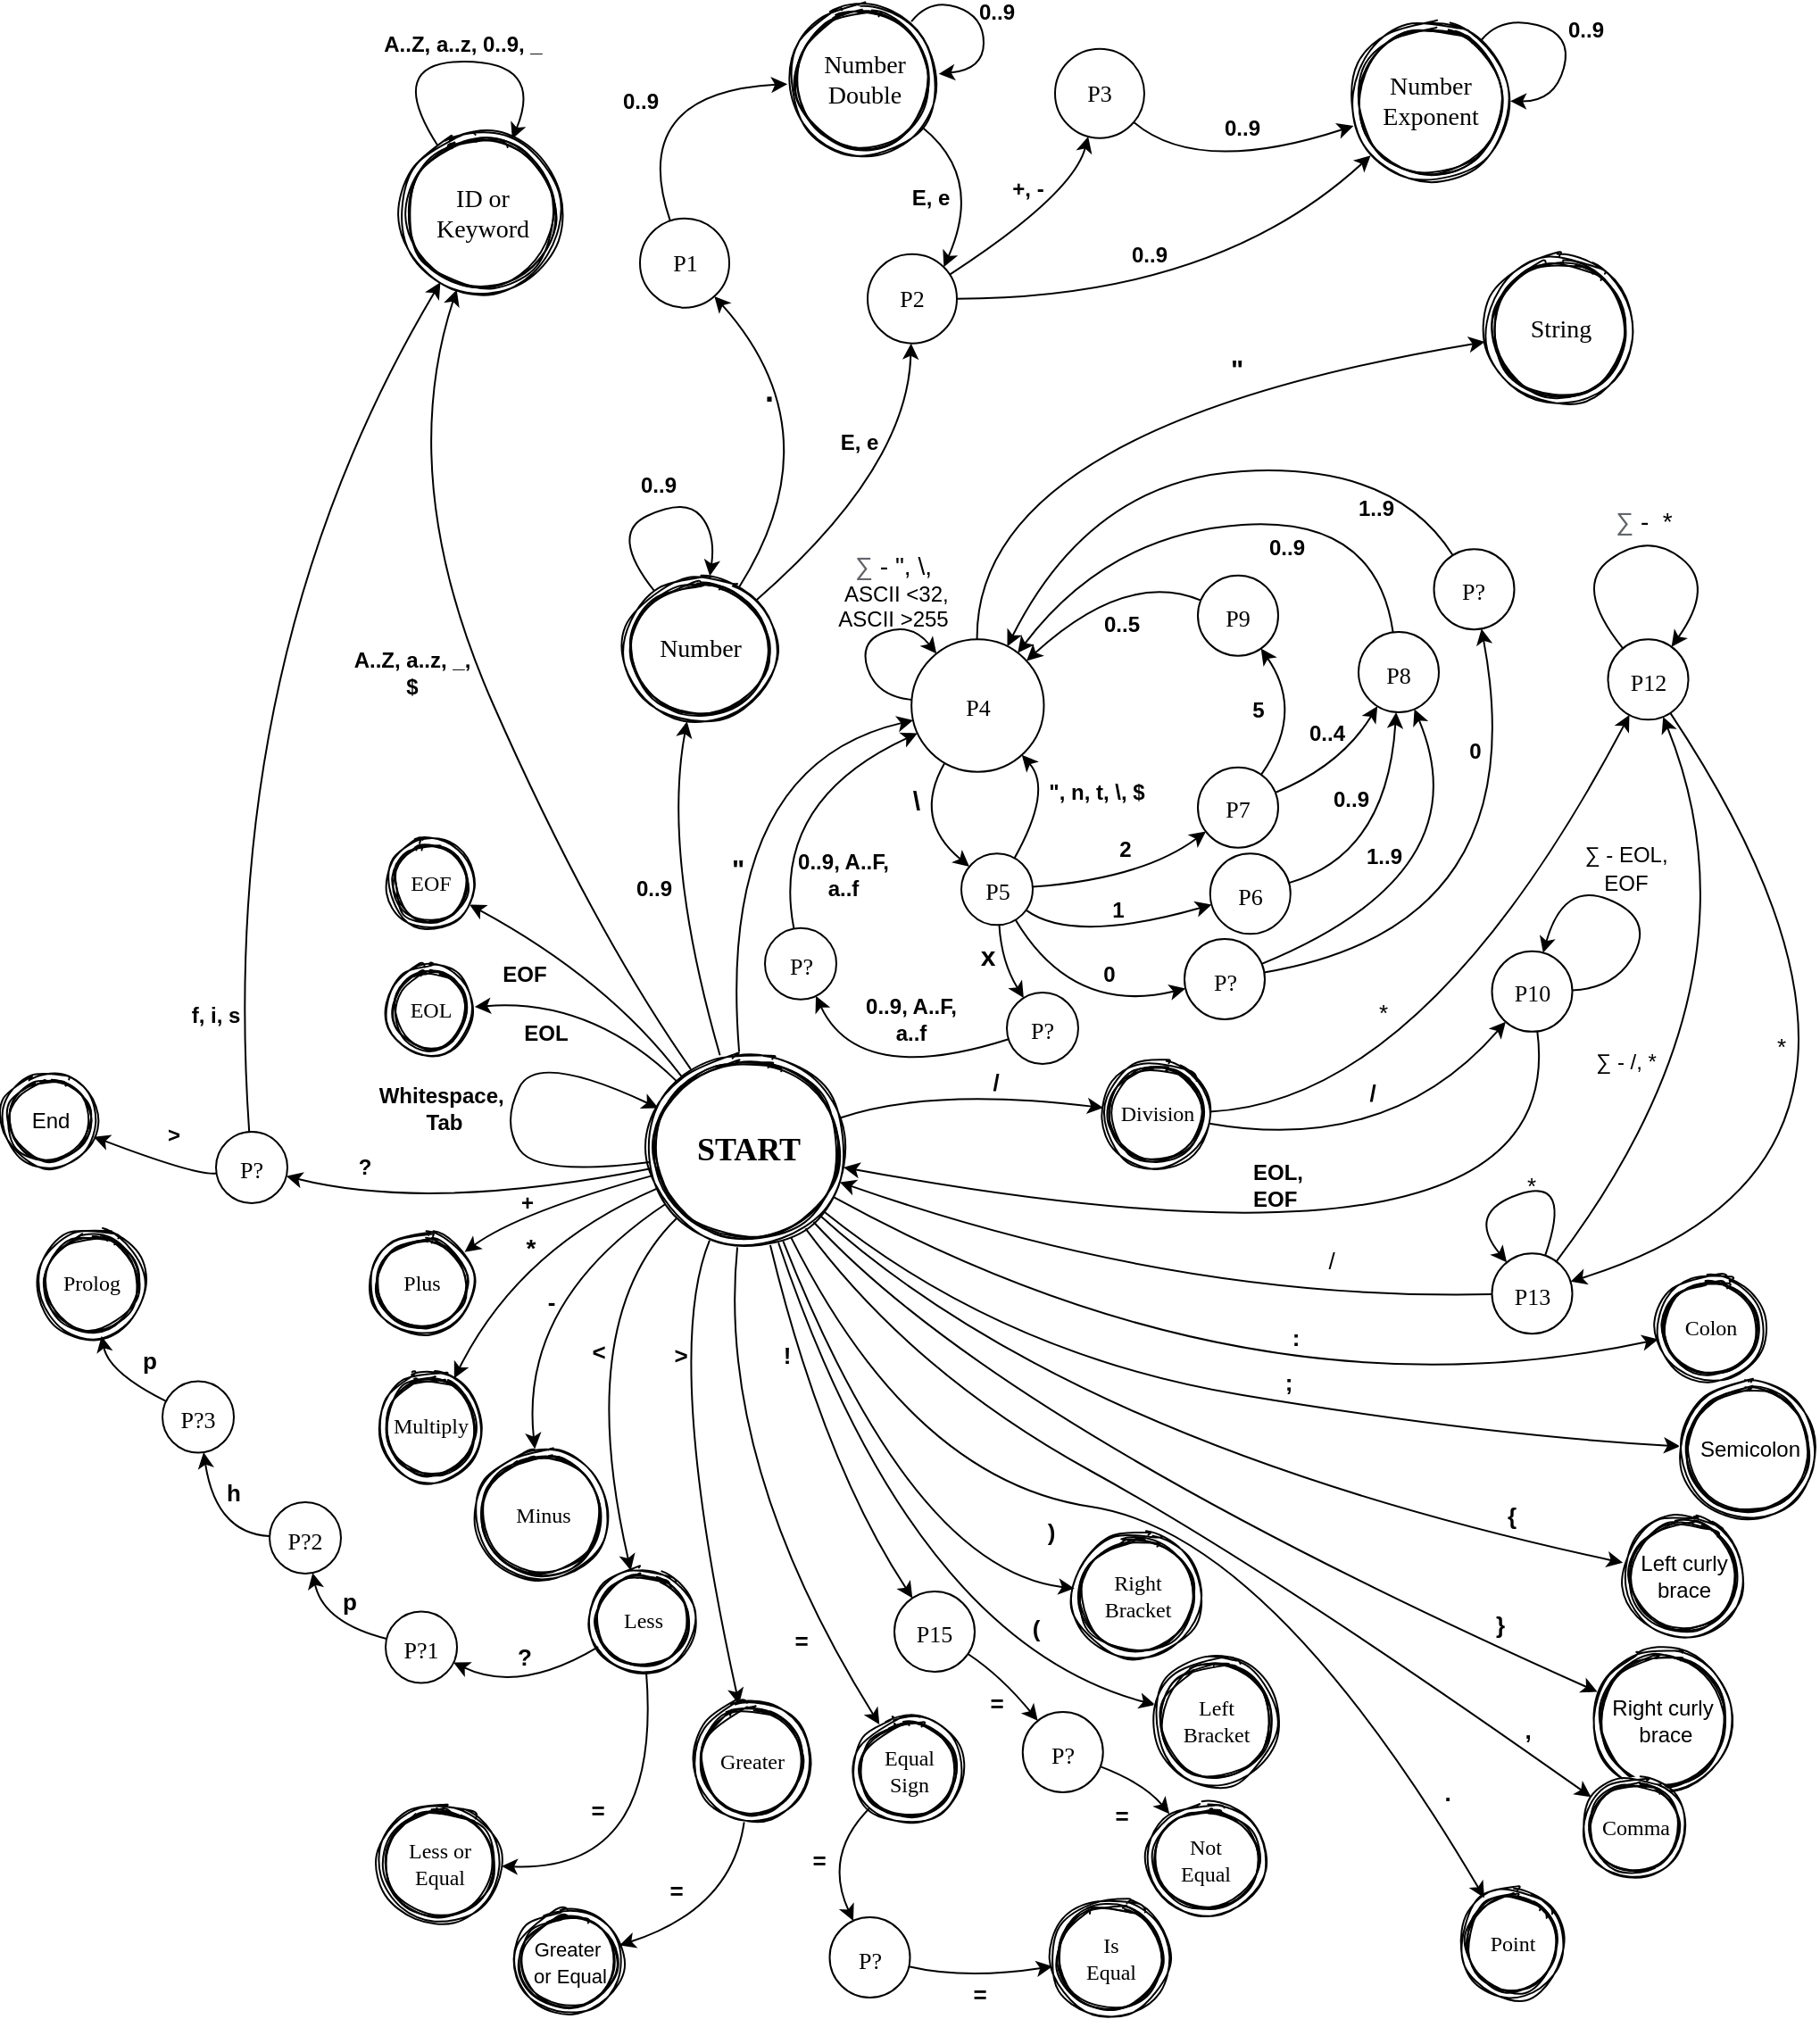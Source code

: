 <mxfile version="17.5.0" type="device"><diagram id="mU8OwvRyY6QgTba_q5K5" name="Page-1"><mxGraphModel dx="1866" dy="2926" grid="1" gridSize="10" guides="1" tooltips="1" connect="1" arrows="1" fold="1" page="1" pageScale="1" pageWidth="827" pageHeight="1169" background="#ffffff" math="0" shadow="0"><root><mxCell id="0"/><mxCell id="1" parent="0"/><mxCell id="c10Lfxb1-2RQpXTwE6xO-3" value="&lt;font face=&quot;Lucida Console&quot; style=&quot;font-size: 18px&quot;&gt;&lt;b&gt;START&lt;/b&gt;&lt;/font&gt;" style="ellipse;shape=doubleEllipse;html=1;dashed=0;whitespace=wrap;aspect=fixed;sketch=1;strokeColor=#000000;" parent="1" vertex="1"><mxGeometry x="172.5" y="-1730" width="110" height="110" as="geometry"/></mxCell><mxCell id="c10Lfxb1-2RQpXTwE6xO-9" value="&lt;font style=&quot;font-size: 14px&quot; face=&quot;Lucida Console&quot;&gt;ID or &lt;br&gt;Keyword&lt;/font&gt;" style="ellipse;shape=doubleEllipse;html=1;dashed=0;whitespace=wrap;aspect=fixed;sketch=1;strokeColor=#000000;" parent="1" vertex="1"><mxGeometry x="33.75" y="-2244.47" width="90" height="90" as="geometry"/></mxCell><mxCell id="c10Lfxb1-2RQpXTwE6xO-11" value="" style="curved=1;endArrow=classic;html=1;" parent="1" source="c10Lfxb1-2RQpXTwE6xO-9" target="c10Lfxb1-2RQpXTwE6xO-9" edge="1"><mxGeometry width="50" height="50" relative="1" as="geometry"><mxPoint x="163.75" y="-1994.47" as="sourcePoint"/><mxPoint x="283.75" y="-2104.47" as="targetPoint"/><Array as="points"><mxPoint x="23.75" y="-2284.47"/><mxPoint x="113.75" y="-2284.47"/></Array></mxGeometry></mxCell><mxCell id="c10Lfxb1-2RQpXTwE6xO-12" value="&lt;b&gt;A..Z, a..z, _,&lt;br&gt;$&lt;br&gt;&lt;/b&gt;" style="text;html=1;strokeColor=none;fillColor=none;align=center;verticalAlign=middle;whiteSpace=wrap;rounded=0;sketch=1;" parent="1" vertex="1"><mxGeometry y="-1974.99" width="80" height="65.01" as="geometry"/></mxCell><mxCell id="c10Lfxb1-2RQpXTwE6xO-13" value="&lt;b&gt;A..Z, a..z, 0..9, _&lt;/b&gt;" style="text;html=1;strokeColor=none;fillColor=none;align=center;verticalAlign=middle;whiteSpace=wrap;rounded=0;sketch=1;" parent="1" vertex="1"><mxGeometry x="19.38" y="-2304.11" width="98.75" height="19.64" as="geometry"/></mxCell><mxCell id="c10Lfxb1-2RQpXTwE6xO-14" value="&lt;font style=&quot;font-size: 14px&quot; face=&quot;Lucida Console&quot;&gt;Number&lt;/font&gt;" style="ellipse;shape=doubleEllipse;html=1;dashed=0;whitespace=wrap;aspect=fixed;sketch=1;strokeColor=#000000;" parent="1" vertex="1"><mxGeometry x="160" y="-1996.67" width="82.5" height="82.5" as="geometry"/></mxCell><mxCell id="c10Lfxb1-2RQpXTwE6xO-17" value="&lt;b&gt;0..9&lt;/b&gt;" style="text;html=1;strokeColor=none;fillColor=none;align=center;verticalAlign=middle;whiteSpace=wrap;rounded=0;sketch=1;" parent="1" vertex="1"><mxGeometry x="157.5" y="-1829.17" width="35" height="16.67" as="geometry"/></mxCell><mxCell id="gEKfNlSnC9N8BGWj1MQN-2" value="&lt;b&gt;0..9&lt;/b&gt;" style="text;html=1;strokeColor=none;fillColor=none;align=center;verticalAlign=middle;whiteSpace=wrap;rounded=0;sketch=1;" parent="1" vertex="1"><mxGeometry x="157.5" y="-2056.67" width="40" height="20" as="geometry"/></mxCell><mxCell id="gEKfNlSnC9N8BGWj1MQN-9" value="&lt;font style=&quot;font-size: 13px&quot; face=&quot;Lucida Console&quot;&gt;P1&lt;/font&gt;" style="ellipse;whiteSpace=wrap;html=1;aspect=fixed;" parent="1" vertex="1"><mxGeometry x="167.5" y="-2196.67" width="50" height="50" as="geometry"/></mxCell><mxCell id="gEKfNlSnC9N8BGWj1MQN-10" value="" style="curved=1;endArrow=classic;html=1;rounded=0;" parent="1" source="c10Lfxb1-2RQpXTwE6xO-14" target="gEKfNlSnC9N8BGWj1MQN-9" edge="1"><mxGeometry width="50" height="50" relative="1" as="geometry"><mxPoint x="537.5" y="-1896.67" as="sourcePoint"/><mxPoint x="587.5" y="-1946.67" as="targetPoint"/><Array as="points"><mxPoint x="277.5" y="-2076.67"/></Array></mxGeometry></mxCell><mxCell id="gEKfNlSnC9N8BGWj1MQN-12" value="&lt;b&gt;&lt;font style=&quot;font-size: 18px&quot;&gt;.&lt;/font&gt;&lt;/b&gt;" style="text;html=1;strokeColor=none;fillColor=none;align=center;verticalAlign=middle;whiteSpace=wrap;rounded=0;sketch=1;" parent="1" vertex="1"><mxGeometry x="235" y="-2110" width="10" height="20" as="geometry"/></mxCell><mxCell id="gEKfNlSnC9N8BGWj1MQN-13" value="" style="curved=1;endArrow=classic;html=1;" parent="1" source="c10Lfxb1-2RQpXTwE6xO-14" target="c10Lfxb1-2RQpXTwE6xO-14" edge="1"><mxGeometry width="50" height="50" relative="1" as="geometry"><mxPoint x="171.5" y="-1996.67" as="sourcePoint"/><mxPoint x="207.49" y="-2006.64" as="targetPoint"/><Array as="points"><mxPoint x="150" y="-2020"/><mxPoint x="193" y="-2040"/><mxPoint x="210" y="-2020"/></Array></mxGeometry></mxCell><mxCell id="gEKfNlSnC9N8BGWj1MQN-18" value="&lt;font face=&quot;Lucida Console&quot; style=&quot;font-size: 14px&quot;&gt;Number&lt;br&gt;Double&lt;/font&gt;" style="ellipse;shape=doubleEllipse;html=1;dashed=0;whitespace=wrap;aspect=fixed;sketch=1;strokeColor=#000000;" parent="1" vertex="1"><mxGeometry x="250" y="-2316.67" width="85" height="85" as="geometry"/></mxCell><mxCell id="gEKfNlSnC9N8BGWj1MQN-21" value="" style="curved=1;endArrow=classic;html=1;" parent="1" source="gEKfNlSnC9N8BGWj1MQN-9" target="gEKfNlSnC9N8BGWj1MQN-18" edge="1"><mxGeometry width="50" height="50" relative="1" as="geometry"><mxPoint x="172.503" y="-2215.235" as="sourcePoint"/><mxPoint x="202.6" y="-2321.67" as="targetPoint"/><Array as="points"><mxPoint x="160" y="-2267"/></Array></mxGeometry></mxCell><mxCell id="gEKfNlSnC9N8BGWj1MQN-23" value="&lt;b&gt;0..9&lt;/b&gt;" style="text;html=1;strokeColor=none;fillColor=none;align=center;verticalAlign=middle;whiteSpace=wrap;rounded=0;sketch=1;" parent="1" vertex="1"><mxGeometry x="157.5" y="-2267.98" width="20" height="11.31" as="geometry"/></mxCell><mxCell id="gEKfNlSnC9N8BGWj1MQN-24" value="&lt;b&gt;0..9&lt;/b&gt;" style="text;html=1;strokeColor=none;fillColor=none;align=center;verticalAlign=middle;whiteSpace=wrap;rounded=0;sketch=1;" parent="1" vertex="1"><mxGeometry x="355" y="-2316.67" width="25" height="10" as="geometry"/></mxCell><mxCell id="gEKfNlSnC9N8BGWj1MQN-25" value="" style="curved=1;endArrow=classic;html=1;" parent="1" source="gEKfNlSnC9N8BGWj1MQN-18" target="gEKfNlSnC9N8BGWj1MQN-18" edge="1"><mxGeometry width="50" height="50" relative="1" as="geometry"><mxPoint x="351.35" y="-2381.31" as="sourcePoint"/><mxPoint x="406.35" y="-2351.31" as="targetPoint"/><Array as="points"><mxPoint x="330" y="-2320"/><mxPoint x="360" y="-2310"/><mxPoint x="360" y="-2280"/></Array></mxGeometry></mxCell><mxCell id="gEKfNlSnC9N8BGWj1MQN-26" value="&lt;font style=&quot;font-size: 13px&quot; face=&quot;Lucida Console&quot;&gt;P2&lt;/font&gt;" style="ellipse;whiteSpace=wrap;html=1;aspect=fixed;" parent="1" vertex="1"><mxGeometry x="295" y="-2176.67" width="50" height="50" as="geometry"/></mxCell><mxCell id="gEKfNlSnC9N8BGWj1MQN-27" value="" style="curved=1;endArrow=classic;html=1;rounded=0;fontSize=18;" parent="1" source="c10Lfxb1-2RQpXTwE6xO-14" target="gEKfNlSnC9N8BGWj1MQN-26" edge="1"><mxGeometry width="50" height="50" relative="1" as="geometry"><mxPoint x="277.5" y="-1976.67" as="sourcePoint"/><mxPoint x="337.5" y="-2046.67" as="targetPoint"/><Array as="points"><mxPoint x="317.5" y="-2056.67"/></Array></mxGeometry></mxCell><mxCell id="gEKfNlSnC9N8BGWj1MQN-28" value="" style="curved=1;endArrow=classic;html=1;rounded=0;fontSize=18;entryX=1;entryY=0;entryDx=0;entryDy=0;" parent="1" source="gEKfNlSnC9N8BGWj1MQN-18" target="gEKfNlSnC9N8BGWj1MQN-26" edge="1"><mxGeometry width="50" height="50" relative="1" as="geometry"><mxPoint x="557.5" y="-2259.67" as="sourcePoint"/><mxPoint x="647.5" y="-2146.67" as="targetPoint"/><Array as="points"><mxPoint x="360" y="-2220"/></Array></mxGeometry></mxCell><mxCell id="gEKfNlSnC9N8BGWj1MQN-29" value="&lt;b&gt;E, e&lt;/b&gt;" style="text;html=1;strokeColor=none;fillColor=none;align=center;verticalAlign=middle;whiteSpace=wrap;rounded=0;sketch=1;" parent="1" vertex="1"><mxGeometry x="317.5" y="-2216.67" width="25" height="16.67" as="geometry"/></mxCell><mxCell id="gEKfNlSnC9N8BGWj1MQN-30" value="&lt;b&gt;E, e&lt;/b&gt;" style="text;html=1;strokeColor=none;fillColor=none;align=center;verticalAlign=middle;whiteSpace=wrap;rounded=0;sketch=1;" parent="1" vertex="1"><mxGeometry x="277.5" y="-2079.06" width="25" height="16.67" as="geometry"/></mxCell><mxCell id="gEKfNlSnC9N8BGWj1MQN-32" value="&lt;font style=&quot;font-size: 13px&quot; face=&quot;Lucida Console&quot;&gt;P3&lt;/font&gt;" style="ellipse;whiteSpace=wrap;html=1;aspect=fixed;" parent="1" vertex="1"><mxGeometry x="400" y="-2291.67" width="50" height="50" as="geometry"/></mxCell><mxCell id="gEKfNlSnC9N8BGWj1MQN-33" value="" style="curved=1;endArrow=classic;html=1;rounded=0;fontSize=18;" parent="1" source="gEKfNlSnC9N8BGWj1MQN-26" target="gEKfNlSnC9N8BGWj1MQN-32" edge="1"><mxGeometry width="50" height="50" relative="1" as="geometry"><mxPoint x="587.5" y="-2081.67" as="sourcePoint"/><mxPoint x="687.5" y="-2166.67" as="targetPoint"/><Array as="points"><mxPoint x="410" y="-2210"/></Array></mxGeometry></mxCell><mxCell id="gEKfNlSnC9N8BGWj1MQN-34" value="&lt;b&gt;+, -&lt;/b&gt;" style="text;html=1;strokeColor=none;fillColor=none;align=center;verticalAlign=middle;whiteSpace=wrap;rounded=0;sketch=1;" parent="1" vertex="1"><mxGeometry x="371.25" y="-2216.67" width="27.5" height="6.67" as="geometry"/></mxCell><mxCell id="gEKfNlSnC9N8BGWj1MQN-35" value="&lt;font face=&quot;Lucida Console&quot; style=&quot;font-size: 14px&quot;&gt;Number&lt;br&gt;Exponent&lt;/font&gt;" style="ellipse;shape=doubleEllipse;html=1;dashed=0;whitespace=wrap;aspect=fixed;sketch=1;strokeColor=#000000;" parent="1" vertex="1"><mxGeometry x="565" y="-2307.33" width="90" height="90" as="geometry"/></mxCell><mxCell id="gEKfNlSnC9N8BGWj1MQN-37" value="&lt;b&gt;0..9&lt;/b&gt;" style="text;html=1;strokeColor=none;fillColor=none;align=center;verticalAlign=middle;whiteSpace=wrap;rounded=0;sketch=1;" parent="1" vertex="1"><mxGeometry x="432.5" y="-2185.72" width="40" height="20" as="geometry"/></mxCell><mxCell id="gEKfNlSnC9N8BGWj1MQN-39" value="" style="curved=1;endArrow=classic;html=1;rounded=0;fontSize=18;" parent="1" source="gEKfNlSnC9N8BGWj1MQN-32" target="gEKfNlSnC9N8BGWj1MQN-35" edge="1"><mxGeometry width="50" height="50" relative="1" as="geometry"><mxPoint x="567.5" y="-2199.85" as="sourcePoint"/><mxPoint x="559.32" y="-2176.67" as="targetPoint"/><Array as="points"><mxPoint x="480" y="-2220"/></Array></mxGeometry></mxCell><mxCell id="gEKfNlSnC9N8BGWj1MQN-40" value="&lt;b&gt;0..9&lt;/b&gt;" style="text;html=1;strokeColor=none;fillColor=none;align=center;verticalAlign=middle;whiteSpace=wrap;rounded=0;sketch=1;" parent="1" vertex="1"><mxGeometry x="485" y="-2256.67" width="40" height="20" as="geometry"/></mxCell><mxCell id="gEKfNlSnC9N8BGWj1MQN-45" value="&lt;font style=&quot;font-size: 13px&quot; face=&quot;Lucida Console&quot;&gt;P4&lt;/font&gt;" style="ellipse;whiteSpace=wrap;html=1;aspect=fixed;fontSize=18;" parent="1" vertex="1"><mxGeometry x="319.58" y="-1960.83" width="74.17" height="74.17" as="geometry"/></mxCell><mxCell id="gEKfNlSnC9N8BGWj1MQN-48" value="&lt;font style=&quot;font-size: 14px&quot; face=&quot;Lucida Console&quot;&gt;String&lt;/font&gt;" style="ellipse;shape=doubleEllipse;html=1;dashed=0;whitespace=wrap;aspect=fixed;sketch=1;strokeColor=#000000;" parent="1" vertex="1"><mxGeometry x="640.18" y="-2176.67" width="84.64" height="84.64" as="geometry"/></mxCell><mxCell id="gEKfNlSnC9N8BGWj1MQN-49" value="" style="curved=1;endArrow=classic;html=1;rounded=0;fontSize=15;" parent="1" source="gEKfNlSnC9N8BGWj1MQN-45" target="gEKfNlSnC9N8BGWj1MQN-45" edge="1"><mxGeometry width="50" height="50" relative="1" as="geometry"><mxPoint x="318.75" y="-1986.67" as="sourcePoint"/><mxPoint x="428.75" y="-1946.67" as="targetPoint"/><Array as="points"><mxPoint x="300" y="-1929"/><mxPoint x="290" y="-1960"/><mxPoint x="320" y="-1970"/></Array></mxGeometry></mxCell><mxCell id="gEKfNlSnC9N8BGWj1MQN-50" value="&lt;font style=&quot;font-size: 14px&quot;&gt;&lt;span style=&quot;text-align: left&quot;&gt;&lt;font color=&quot;#5f6368&quot;&gt;&lt;span style=&quot;background-color: rgb(255 , 255 , 255)&quot;&gt;∑&amp;nbsp;&lt;/span&gt;&lt;/font&gt;&lt;/span&gt;- &quot;, \,&lt;/font&gt;&lt;span style=&quot;text-align: left&quot;&gt;&lt;font color=&quot;#5f6368&quot;&gt;&lt;span style=&quot;background-color: rgb(255 , 255 , 255)&quot;&gt;&lt;font size=&quot;3&quot;&gt;&lt;br&gt;&lt;/font&gt;&amp;nbsp;&lt;/span&gt;&lt;/font&gt;&lt;/span&gt;ASCII &amp;lt;32, &lt;br&gt;ASCII &amp;gt;255" style="text;html=1;strokeColor=none;fillColor=none;align=center;verticalAlign=middle;whiteSpace=wrap;rounded=0;sketch=1;" parent="1" vertex="1"><mxGeometry x="260" y="-2018.93" width="98.75" height="60" as="geometry"/></mxCell><mxCell id="gEKfNlSnC9N8BGWj1MQN-51" value="" style="curved=1;endArrow=classic;html=1;" parent="1" source="gEKfNlSnC9N8BGWj1MQN-45" target="gEKfNlSnC9N8BGWj1MQN-48" edge="1"><mxGeometry width="50" height="50" relative="1" as="geometry"><mxPoint x="358.75" y="-1736.17" as="sourcePoint"/><mxPoint x="470" y="-2070" as="targetPoint"/><Array as="points"><mxPoint x="355" y="-2080"/></Array></mxGeometry></mxCell><mxCell id="gEKfNlSnC9N8BGWj1MQN-52" value="&lt;b&gt;&lt;font style=&quot;font-size: 15px&quot;&gt;&quot;&lt;/font&gt;&lt;/b&gt;" style="text;html=1;strokeColor=none;fillColor=none;align=center;verticalAlign=middle;whiteSpace=wrap;rounded=0;sketch=1;" parent="1" vertex="1"><mxGeometry x="494.37" y="-2120" width="16.25" height="13.34" as="geometry"/></mxCell><mxCell id="gEKfNlSnC9N8BGWj1MQN-53" value="&lt;font style=&quot;font-size: 13px&quot; face=&quot;Lucida Console&quot;&gt;P5&lt;/font&gt;" style="ellipse;whiteSpace=wrap;html=1;aspect=fixed;fontSize=18;" parent="1" vertex="1"><mxGeometry x="347.5" y="-1840.84" width="40" height="40" as="geometry"/></mxCell><mxCell id="gEKfNlSnC9N8BGWj1MQN-54" value="" style="curved=1;endArrow=classic;html=1;rounded=0;fontSize=15;" parent="1" source="gEKfNlSnC9N8BGWj1MQN-45" target="gEKfNlSnC9N8BGWj1MQN-53" edge="1"><mxGeometry width="50" height="50" relative="1" as="geometry"><mxPoint x="488.75" y="-1856.67" as="sourcePoint"/><mxPoint x="388.75" y="-1846.67" as="targetPoint"/><Array as="points"><mxPoint x="320" y="-1860"/></Array></mxGeometry></mxCell><mxCell id="gEKfNlSnC9N8BGWj1MQN-55" value="&lt;span style=&quot;font-size: 15px&quot;&gt;&lt;b&gt;\&lt;/b&gt;&lt;/span&gt;" style="text;html=1;strokeColor=none;fillColor=none;align=center;verticalAlign=middle;whiteSpace=wrap;rounded=0;sketch=1;" parent="1" vertex="1"><mxGeometry x="318.75" y="-1882.5" width="7.19" height="23.33" as="geometry"/></mxCell><mxCell id="gEKfNlSnC9N8BGWj1MQN-56" value="&lt;font style=&quot;font-size: 13px&quot; face=&quot;Lucida Console&quot;&gt;P6&lt;/font&gt;" style="ellipse;whiteSpace=wrap;html=1;aspect=fixed;fontSize=18;" parent="1" vertex="1"><mxGeometry x="486.88" y="-1840.84" width="45" height="45" as="geometry"/></mxCell><mxCell id="gEKfNlSnC9N8BGWj1MQN-57" value="" style="curved=1;endArrow=classic;html=1;rounded=0;fontSize=15;" parent="1" source="gEKfNlSnC9N8BGWj1MQN-53" target="gEKfNlSnC9N8BGWj1MQN-56" edge="1"><mxGeometry width="50" height="50" relative="1" as="geometry"><mxPoint x="408.75" y="-1796.67" as="sourcePoint"/><mxPoint x="458.75" y="-1846.67" as="targetPoint"/><Array as="points"><mxPoint x="410" y="-1790"/></Array></mxGeometry></mxCell><mxCell id="gEKfNlSnC9N8BGWj1MQN-58" value="&lt;b&gt;1&lt;/b&gt;" style="text;html=1;strokeColor=none;fillColor=none;align=center;verticalAlign=middle;whiteSpace=wrap;rounded=0;sketch=1;" parent="1" vertex="1"><mxGeometry x="419.38" y="-1819.16" width="32.5" height="20" as="geometry"/></mxCell><mxCell id="gEKfNlSnC9N8BGWj1MQN-60" value="&lt;font style=&quot;font-size: 13px&quot; face=&quot;Lucida Console&quot;&gt;P7&lt;/font&gt;" style="ellipse;whiteSpace=wrap;html=1;aspect=fixed;fontSize=18;" parent="1" vertex="1"><mxGeometry x="480" y="-1889.17" width="45" height="45" as="geometry"/></mxCell><mxCell id="gEKfNlSnC9N8BGWj1MQN-61" value="" style="curved=1;endArrow=classic;html=1;rounded=0;fontSize=15;" parent="1" source="gEKfNlSnC9N8BGWj1MQN-53" target="gEKfNlSnC9N8BGWj1MQN-60" edge="1"><mxGeometry width="50" height="50" relative="1" as="geometry"><mxPoint x="398.75" y="-1836.67" as="sourcePoint"/><mxPoint x="438.75" y="-1806.67" as="targetPoint"/><Array as="points"><mxPoint x="448.75" y="-1826.67"/></Array></mxGeometry></mxCell><mxCell id="gEKfNlSnC9N8BGWj1MQN-62" value="&lt;b&gt;2&lt;/b&gt;" style="text;html=1;strokeColor=none;fillColor=none;align=center;verticalAlign=middle;whiteSpace=wrap;rounded=0;sketch=1;" parent="1" vertex="1"><mxGeometry x="426.88" y="-1857.5" width="25" height="28.33" as="geometry"/></mxCell><mxCell id="gEKfNlSnC9N8BGWj1MQN-63" value="&lt;font style=&quot;font-size: 13px&quot; face=&quot;Lucida Console&quot;&gt;P8&lt;/font&gt;" style="ellipse;whiteSpace=wrap;html=1;aspect=fixed;fontSize=18;" parent="1" vertex="1"><mxGeometry x="570" y="-1964.99" width="45" height="45" as="geometry"/></mxCell><mxCell id="gEKfNlSnC9N8BGWj1MQN-64" value="&lt;font style=&quot;font-size: 13px&quot; face=&quot;Lucida Console&quot;&gt;P9&lt;/font&gt;" style="ellipse;whiteSpace=wrap;html=1;aspect=fixed;fontSize=18;" parent="1" vertex="1"><mxGeometry x="480" y="-1996.67" width="45" height="45" as="geometry"/></mxCell><mxCell id="gEKfNlSnC9N8BGWj1MQN-65" value="" style="curved=1;endArrow=classic;html=1;rounded=0;fontSize=15;" parent="1" source="gEKfNlSnC9N8BGWj1MQN-60" target="gEKfNlSnC9N8BGWj1MQN-64" edge="1"><mxGeometry width="50" height="50" relative="1" as="geometry"><mxPoint x="404.03" y="-1829.07" as="sourcePoint"/><mxPoint x="451.25" y="-1856.67" as="targetPoint"/><Array as="points"><mxPoint x="540" y="-1920"/></Array></mxGeometry></mxCell><mxCell id="gEKfNlSnC9N8BGWj1MQN-66" value="&lt;b&gt;5&lt;/b&gt;" style="text;html=1;strokeColor=none;fillColor=none;align=center;verticalAlign=middle;whiteSpace=wrap;rounded=0;sketch=1;" parent="1" vertex="1"><mxGeometry x="501.25" y="-1934.57" width="26.25" height="26.67" as="geometry"/></mxCell><mxCell id="gEKfNlSnC9N8BGWj1MQN-68" value="" style="curved=1;endArrow=classic;html=1;rounded=0;fontSize=15;" parent="1" source="gEKfNlSnC9N8BGWj1MQN-64" target="gEKfNlSnC9N8BGWj1MQN-45" edge="1"><mxGeometry width="50" height="50" relative="1" as="geometry"><mxPoint x="468.916" y="-1893.104" as="sourcePoint"/><mxPoint x="608.75" y="-2026.67" as="targetPoint"/><Array as="points"><mxPoint x="440" y="-2000"/></Array></mxGeometry></mxCell><mxCell id="gEKfNlSnC9N8BGWj1MQN-71" value="" style="curved=1;endArrow=classic;html=1;rounded=0;fontSize=15;" parent="1" source="gEKfNlSnC9N8BGWj1MQN-56" target="gEKfNlSnC9N8BGWj1MQN-63" edge="1"><mxGeometry width="50" height="50" relative="1" as="geometry"><mxPoint x="404.03" y="-1829.07" as="sourcePoint"/><mxPoint x="451.25" y="-1856.67" as="targetPoint"/><Array as="points"><mxPoint x="586" y="-1840"/></Array></mxGeometry></mxCell><mxCell id="gEKfNlSnC9N8BGWj1MQN-72" value="&lt;b&gt;0..9&lt;/b&gt;" style="text;html=1;strokeColor=none;fillColor=none;align=center;verticalAlign=middle;whiteSpace=wrap;rounded=0;sketch=1;" parent="1" vertex="1"><mxGeometry x="541.07" y="-1885.83" width="50" height="30" as="geometry"/></mxCell><mxCell id="gEKfNlSnC9N8BGWj1MQN-74" value="" style="curved=1;endArrow=classic;html=1;rounded=0;fontSize=15;" parent="1" source="gEKfNlSnC9N8BGWj1MQN-63" target="gEKfNlSnC9N8BGWj1MQN-45" edge="1"><mxGeometry width="50" height="50" relative="1" as="geometry"><mxPoint x="353.625" y="-1776.535" as="sourcePoint"/><mxPoint x="494.659" y="-1828.972" as="targetPoint"/><Array as="points"><mxPoint x="580" y="-2030"/><mxPoint x="430" y="-2020"/></Array></mxGeometry></mxCell><mxCell id="gEKfNlSnC9N8BGWj1MQN-75" value="&lt;b&gt;0..9&lt;/b&gt;" style="text;html=1;strokeColor=none;fillColor=none;align=center;verticalAlign=middle;whiteSpace=wrap;rounded=0;sketch=1;" parent="1" vertex="1"><mxGeometry x="504.75" y="-2026.67" width="50" height="30" as="geometry"/></mxCell><mxCell id="gEKfNlSnC9N8BGWj1MQN-76" value="&lt;b&gt;0..5&lt;/b&gt;" style="text;html=1;strokeColor=none;fillColor=none;align=center;verticalAlign=middle;whiteSpace=wrap;rounded=0;sketch=1;" parent="1" vertex="1"><mxGeometry x="410.63" y="-1984.17" width="52.5" height="30" as="geometry"/></mxCell><mxCell id="gEKfNlSnC9N8BGWj1MQN-77" value="" style="curved=1;endArrow=classic;html=1;rounded=0;fontSize=15;" parent="1" source="gEKfNlSnC9N8BGWj1MQN-53" target="gEKfNlSnC9N8BGWj1MQN-45" edge="1"><mxGeometry width="50" height="50" relative="1" as="geometry"><mxPoint x="368.564" y="-1888.839" as="sourcePoint"/><mxPoint x="373.203" y="-1843.663" as="targetPoint"/><Array as="points"><mxPoint x="398.75" y="-1876.67"/></Array></mxGeometry></mxCell><mxCell id="gEKfNlSnC9N8BGWj1MQN-78" value="&lt;b&gt;&quot;, n, t, \, $&lt;/b&gt;" style="text;html=1;strokeColor=none;fillColor=none;align=center;verticalAlign=middle;whiteSpace=wrap;rounded=0;sketch=1;" parent="1" vertex="1"><mxGeometry x="392" y="-1890" width="63" height="30" as="geometry"/></mxCell><mxCell id="gEKfNlSnC9N8BGWj1MQN-83" value="&lt;b&gt;+&lt;br&gt;&lt;/b&gt;" style="text;html=1;strokeColor=none;fillColor=none;align=center;verticalAlign=middle;whiteSpace=wrap;rounded=0;sketch=1;" parent="1" vertex="1"><mxGeometry x="97.5" y="-1650" width="12.5" height="10" as="geometry"/></mxCell><mxCell id="gEKfNlSnC9N8BGWj1MQN-89" value="&lt;font style=&quot;font-size: 12px&quot; face=&quot;Lucida Console&quot;&gt;Plus&lt;/font&gt;" style="ellipse;shape=doubleEllipse;html=1;dashed=0;whitespace=wrap;aspect=fixed;sketch=1;strokeColor=#000000;" parent="1" vertex="1"><mxGeometry x="15" y="-1630" width="60" height="60" as="geometry"/></mxCell><mxCell id="gEKfNlSnC9N8BGWj1MQN-91" value="&lt;font style=&quot;font-size: 12px&quot; face=&quot;Comic Sans MS&quot;&gt;Multiply&lt;/font&gt;" style="ellipse;shape=doubleEllipse;html=1;dashed=0;whitespace=wrap;aspect=fixed;sketch=1;strokeColor=#000000;" parent="1" vertex="1"><mxGeometry x="20" y="-1550" width="60" height="60" as="geometry"/></mxCell><mxCell id="gEKfNlSnC9N8BGWj1MQN-92" value="&lt;b&gt;&lt;font style=&quot;font-size: 14px&quot;&gt;*&lt;/font&gt;&lt;br&gt;&lt;/b&gt;" style="text;html=1;strokeColor=none;fillColor=none;align=center;verticalAlign=middle;whiteSpace=wrap;rounded=0;sketch=1;" parent="1" vertex="1"><mxGeometry x="100" y="-1625" width="12.5" height="10" as="geometry"/></mxCell><mxCell id="gEKfNlSnC9N8BGWj1MQN-96" value="&lt;b&gt;&lt;font style=&quot;font-size: 13px&quot;&gt;-&lt;/font&gt;&lt;br&gt;&lt;/b&gt;" style="text;html=1;strokeColor=none;fillColor=none;align=center;verticalAlign=middle;whiteSpace=wrap;rounded=0;sketch=1;" parent="1" vertex="1"><mxGeometry x="97.5" y="-1605" width="40" height="30" as="geometry"/></mxCell><mxCell id="gEKfNlSnC9N8BGWj1MQN-104" value="&lt;font style=&quot;font-size: 12px&quot; face=&quot;Lucida Console&quot;&gt;Division&lt;/font&gt;" style="ellipse;shape=doubleEllipse;html=1;dashed=0;whitespace=wrap;aspect=fixed;sketch=1;strokeColor=#000000;" parent="1" vertex="1"><mxGeometry x="426.88" y="-1724.9" width="60" height="60" as="geometry"/></mxCell><mxCell id="gEKfNlSnC9N8BGWj1MQN-105" value="&lt;b&gt;&lt;span style=&quot;font-size: 13px&quot;&gt;/&lt;/span&gt;&lt;br&gt;&lt;/b&gt;" style="text;html=1;strokeColor=none;fillColor=none;align=center;verticalAlign=middle;whiteSpace=wrap;rounded=0;sketch=1;" parent="1" vertex="1"><mxGeometry x="347" y="-1728" width="40" height="30" as="geometry"/></mxCell><mxCell id="gEKfNlSnC9N8BGWj1MQN-107" value="&lt;font style=&quot;font-size: 13px&quot; face=&quot;Lucida Console&quot;&gt;P10&lt;/font&gt;" style="ellipse;whiteSpace=wrap;html=1;aspect=fixed;fontSize=18;" parent="1" vertex="1"><mxGeometry x="644.75" y="-1786.07" width="45" height="45" as="geometry"/></mxCell><mxCell id="gEKfNlSnC9N8BGWj1MQN-108" value="" style="curved=1;endArrow=classic;html=1;rounded=0;fontSize=15;" parent="1" source="gEKfNlSnC9N8BGWj1MQN-104" target="gEKfNlSnC9N8BGWj1MQN-107" edge="1"><mxGeometry width="50" height="50" relative="1" as="geometry"><mxPoint x="485.996" y="-1618.573" as="sourcePoint"/><mxPoint x="683.511" y="-1658.088" as="targetPoint"/><Array as="points"><mxPoint x="587.25" y="-1671.9"/></Array></mxGeometry></mxCell><mxCell id="gEKfNlSnC9N8BGWj1MQN-109" value="" style="curved=1;endArrow=classic;html=1;rounded=0;fontSize=13;" parent="1" source="gEKfNlSnC9N8BGWj1MQN-107" target="gEKfNlSnC9N8BGWj1MQN-107" edge="1"><mxGeometry width="50" height="50" relative="1" as="geometry"><mxPoint x="661" y="-1724.4" as="sourcePoint"/><mxPoint x="711" y="-1774.4" as="targetPoint"/><Array as="points"><mxPoint x="714.75" y="-1765.23"/><mxPoint x="734.75" y="-1805.23"/><mxPoint x="684.75" y="-1825.23"/></Array></mxGeometry></mxCell><mxCell id="gEKfNlSnC9N8BGWj1MQN-110" value="&lt;font style=&quot;font-size: 12px&quot;&gt;&lt;span style=&quot;font-family: &amp;quot;arial&amp;quot; , sans-serif ; text-align: left ; background-color: rgb(255 , 255 , 255)&quot;&gt;&lt;font style=&quot;font-size: 12px&quot;&gt;∑&amp;nbsp;&lt;/font&gt;&lt;/span&gt;&lt;span style=&quot;font-family: &amp;quot;arial&amp;quot; , sans-serif ; text-align: left ; background-color: rgb(255 , 255 , 255)&quot;&gt;-&amp;nbsp;&lt;/span&gt;EOL,&lt;br&gt;EOF&lt;br&gt;&lt;/font&gt;" style="text;html=1;strokeColor=none;fillColor=none;align=center;verticalAlign=middle;whiteSpace=wrap;rounded=0;fontSize=13;" parent="1" vertex="1"><mxGeometry x="689.75" y="-1852.72" width="60" height="39.17" as="geometry"/></mxCell><mxCell id="gEKfNlSnC9N8BGWj1MQN-115" value="*" style="text;html=1;strokeColor=none;fillColor=none;align=center;verticalAlign=middle;whiteSpace=wrap;rounded=0;fontSize=13;" parent="1" vertex="1"><mxGeometry x="578.75" y="-1760" width="10" height="15.84" as="geometry"/></mxCell><mxCell id="gEKfNlSnC9N8BGWj1MQN-116" value="&lt;font style=&quot;font-size: 13px&quot; face=&quot;Lucida Console&quot;&gt;P12&lt;/font&gt;" style="ellipse;whiteSpace=wrap;html=1;aspect=fixed;fontSize=18;" parent="1" vertex="1"><mxGeometry x="709.75" y="-1960.83" width="45" height="45" as="geometry"/></mxCell><mxCell id="gEKfNlSnC9N8BGWj1MQN-119" value="" style="curved=1;endArrow=classic;html=1;rounded=0;fontSize=13;" parent="1" source="gEKfNlSnC9N8BGWj1MQN-116" target="gEKfNlSnC9N8BGWj1MQN-116" edge="1"><mxGeometry width="50" height="50" relative="1" as="geometry"><mxPoint x="679.516" y="-1834.371" as="sourcePoint"/><mxPoint x="706.004" y="-1840.862" as="targetPoint"/><Array as="points"><mxPoint x="689.75" y="-1990.83"/><mxPoint x="732.75" y="-2020.83"/><mxPoint x="769.75" y="-1990.83"/></Array></mxGeometry></mxCell><mxCell id="gEKfNlSnC9N8BGWj1MQN-120" value="&lt;span style=&quot;font-size: 12px&quot;&gt;&lt;font style=&quot;font-size: 14px&quot;&gt;&lt;span style=&quot;text-align: left&quot;&gt;&lt;font color=&quot;#5f6368&quot;&gt;&lt;span style=&quot;background-color: rgb(255 , 255 , 255)&quot;&gt;∑&amp;nbsp;&lt;/span&gt;&lt;/font&gt;&lt;/span&gt;- &amp;nbsp;*&lt;/font&gt;&lt;/span&gt;" style="text;html=1;strokeColor=none;fillColor=none;align=center;verticalAlign=middle;whiteSpace=wrap;rounded=0;fontSize=13;" parent="1" vertex="1"><mxGeometry x="700.38" y="-2036.67" width="60" height="20" as="geometry"/></mxCell><mxCell id="gEKfNlSnC9N8BGWj1MQN-121" value="&lt;font style=&quot;font-size: 13px&quot; face=&quot;Lucida Console&quot;&gt;P13&lt;/font&gt;" style="ellipse;whiteSpace=wrap;html=1;aspect=fixed;fontSize=18;" parent="1" vertex="1"><mxGeometry x="644.75" y="-1616.9" width="45" height="45" as="geometry"/></mxCell><mxCell id="gEKfNlSnC9N8BGWj1MQN-123" value="/" style="text;html=1;strokeColor=none;fillColor=none;align=center;verticalAlign=middle;whiteSpace=wrap;rounded=0;fontSize=13;" parent="1" vertex="1"><mxGeometry x="543.75" y="-1625" width="21.5" height="23.1" as="geometry"/></mxCell><mxCell id="gEKfNlSnC9N8BGWj1MQN-126" style="edgeStyle=orthogonalEdgeStyle;rounded=0;orthogonalLoop=1;jettySize=auto;html=1;exitX=0.5;exitY=1;exitDx=0;exitDy=0;fontSize=13;" parent="1" source="gEKfNlSnC9N8BGWj1MQN-105" target="gEKfNlSnC9N8BGWj1MQN-105" edge="1"><mxGeometry relative="1" as="geometry"/></mxCell><mxCell id="gEKfNlSnC9N8BGWj1MQN-127" value="&lt;b&gt;&lt;span style=&quot;font-size: 13px&quot;&gt;/&lt;/span&gt;&lt;br&gt;&lt;/b&gt;" style="text;html=1;strokeColor=none;fillColor=none;align=center;verticalAlign=middle;whiteSpace=wrap;rounded=0;sketch=1;" parent="1" vertex="1"><mxGeometry x="563.57" y="-1716.9" width="27.5" height="19.17" as="geometry"/></mxCell><mxCell id="gEKfNlSnC9N8BGWj1MQN-140" value="&lt;font style=&quot;font-size: 12px&quot; face=&quot;Lucida Console&quot;&gt;Less&lt;/font&gt;" style="ellipse;shape=doubleEllipse;html=1;dashed=0;whitespace=wrap;aspect=fixed;sketch=1;strokeColor=#000000;" parent="1" vertex="1"><mxGeometry x="140" y="-1440" width="57.5" height="57.5" as="geometry"/></mxCell><mxCell id="gEKfNlSnC9N8BGWj1MQN-143" value="" style="curved=1;endArrow=classic;html=1;rounded=0;fontSize=15;" parent="1" source="gEKfNlSnC9N8BGWj1MQN-140" target="RX9iUeLQWRKdP_naYuRB-16" edge="1"><mxGeometry width="50" height="50" relative="1" as="geometry"><mxPoint x="84.289" y="-1464.344" as="sourcePoint"/><mxPoint x="74.997" y="-1272.026" as="targetPoint"/><Array as="points"><mxPoint x="180" y="-1270"/></Array></mxGeometry></mxCell><mxCell id="gEKfNlSnC9N8BGWj1MQN-144" value="&lt;b&gt;&lt;font style=&quot;font-size: 13px&quot;&gt;&amp;lt;&lt;/font&gt;&lt;br&gt;&lt;/b&gt;" style="text;html=1;strokeColor=none;fillColor=none;align=center;verticalAlign=middle;whiteSpace=wrap;rounded=0;sketch=1;" parent="1" vertex="1"><mxGeometry x="137.5" y="-1570" width="12.5" height="15" as="geometry"/></mxCell><mxCell id="gEKfNlSnC9N8BGWj1MQN-145" value="&lt;b&gt;&lt;font style=&quot;font-size: 13px&quot;&gt;=&lt;/font&gt;&lt;br&gt;&lt;/b&gt;" style="text;html=1;strokeColor=none;fillColor=none;align=center;verticalAlign=middle;whiteSpace=wrap;rounded=0;sketch=1;" parent="1" vertex="1"><mxGeometry x="123.75" y="-1320" width="40" height="30" as="geometry"/></mxCell><mxCell id="gEKfNlSnC9N8BGWj1MQN-147" value="&lt;span style=&quot;font-size: 11px&quot;&gt;Greater&amp;nbsp;&lt;br&gt;or Equal&lt;br&gt;&lt;/span&gt;" style="ellipse;shape=doubleEllipse;html=1;dashed=0;whitespace=wrap;aspect=fixed;sketch=1;strokeColor=#000000;" parent="1" vertex="1"><mxGeometry x="97.5" y="-1250" width="60" height="60" as="geometry"/></mxCell><mxCell id="gEKfNlSnC9N8BGWj1MQN-149" value="&lt;b&gt;&lt;span style=&quot;font-size: 13px&quot;&gt;&amp;gt;&lt;/span&gt;&lt;br&gt;&lt;/b&gt;" style="text;html=1;strokeColor=none;fillColor=none;align=center;verticalAlign=middle;whiteSpace=wrap;rounded=0;sketch=1;" parent="1" vertex="1"><mxGeometry x="183.75" y="-1570" width="12.5" height="20" as="geometry"/></mxCell><mxCell id="gEKfNlSnC9N8BGWj1MQN-151" value="&lt;b&gt;&lt;font style=&quot;font-size: 13px&quot;&gt;=&lt;/font&gt;&lt;br&gt;&lt;/b&gt;" style="text;html=1;strokeColor=none;fillColor=none;align=center;verticalAlign=middle;whiteSpace=wrap;rounded=0;sketch=1;" parent="1" vertex="1"><mxGeometry x="167.5" y="-1275" width="40" height="30" as="geometry"/></mxCell><mxCell id="gEKfNlSnC9N8BGWj1MQN-152" value="" style="curved=1;endArrow=classic;html=1;rounded=0;fontSize=15;" parent="1" source="RX9iUeLQWRKdP_naYuRB-15" target="gEKfNlSnC9N8BGWj1MQN-147" edge="1"><mxGeometry width="50" height="50" relative="1" as="geometry"><mxPoint x="226.087" y="-1307.624" as="sourcePoint"/><mxPoint x="214.971" y="-1358.291" as="targetPoint"/><Array as="points"><mxPoint x="220" y="-1250"/></Array></mxGeometry></mxCell><mxCell id="gEKfNlSnC9N8BGWj1MQN-153" value="&lt;font face=&quot;Lucida Console&quot; style=&quot;font-size: 12px&quot;&gt;Equal&lt;br&gt;Sign&lt;/font&gt;" style="ellipse;shape=doubleEllipse;html=1;dashed=0;whitespace=wrap;aspect=fixed;sketch=1;strokeColor=#000000;" parent="1" vertex="1"><mxGeometry x="287.5" y="-1357.5" width="60" height="60" as="geometry"/></mxCell><mxCell id="gEKfNlSnC9N8BGWj1MQN-154" value="&lt;font face=&quot;Lucida Console&quot; style=&quot;font-size: 12px&quot;&gt;Is&lt;br&gt;Equal&lt;/font&gt;" style="ellipse;shape=doubleEllipse;html=1;dashed=0;whitespace=wrap;aspect=fixed;sketch=1;strokeColor=#000000;" parent="1" vertex="1"><mxGeometry x="398.13" y="-1255" width="65" height="65" as="geometry"/></mxCell><mxCell id="gEKfNlSnC9N8BGWj1MQN-156" value="" style="curved=1;endArrow=classic;html=1;rounded=0;fontSize=15;" parent="1" source="kxQ9ubgW_bPfSFKDIq2G-47" target="gEKfNlSnC9N8BGWj1MQN-154" edge="1"><mxGeometry width="50" height="50" relative="1" as="geometry"><mxPoint x="103.887" y="-1460.496" as="sourcePoint"/><mxPoint x="224.971" y="-1348.291" as="targetPoint"/><Array as="points"><mxPoint x="350" y="-1210"/></Array></mxGeometry></mxCell><mxCell id="gEKfNlSnC9N8BGWj1MQN-158" value="&lt;b&gt;&lt;font style=&quot;font-size: 13px&quot;&gt;=&lt;/font&gt;&lt;br&gt;&lt;/b&gt;" style="text;html=1;strokeColor=none;fillColor=none;align=center;verticalAlign=middle;whiteSpace=wrap;rounded=0;sketch=1;" parent="1" vertex="1"><mxGeometry x="237.5" y="-1415" width="40" height="30" as="geometry"/></mxCell><mxCell id="gEKfNlSnC9N8BGWj1MQN-159" value="&lt;b&gt;&lt;font style=&quot;font-size: 13px&quot;&gt;=&lt;/font&gt;&lt;br&gt;&lt;/b&gt;" style="text;html=1;strokeColor=none;fillColor=none;align=center;verticalAlign=middle;whiteSpace=wrap;rounded=0;sketch=1;" parent="1" vertex="1"><mxGeometry x="250" y="-1290" width="36.25" height="25" as="geometry"/></mxCell><mxCell id="gEKfNlSnC9N8BGWj1MQN-161" value="&lt;font style=&quot;font-size: 12px&quot; face=&quot;Lucida Console&quot;&gt;Not&lt;br&gt;Equal&lt;/font&gt;" style="ellipse;shape=doubleEllipse;html=1;dashed=0;whitespace=wrap;aspect=fixed;sketch=1;strokeColor=#000000;" parent="1" vertex="1"><mxGeometry x="451.88" y="-1310" width="65" height="65" as="geometry"/></mxCell><mxCell id="gEKfNlSnC9N8BGWj1MQN-162" value="&lt;font style=&quot;font-size: 13px&quot; face=&quot;Lucida Console&quot;&gt;P15&lt;/font&gt;" style="ellipse;whiteSpace=wrap;html=1;aspect=fixed;fontSize=18;" parent="1" vertex="1"><mxGeometry x="310" y="-1427.5" width="45" height="45" as="geometry"/></mxCell><mxCell id="gEKfNlSnC9N8BGWj1MQN-164" value="" style="curved=1;endArrow=classic;html=1;rounded=0;fontSize=15;" parent="1" source="kxQ9ubgW_bPfSFKDIq2G-44" target="gEKfNlSnC9N8BGWj1MQN-161" edge="1"><mxGeometry width="50" height="50" relative="1" as="geometry"><mxPoint x="110.827" y="-1467.771" as="sourcePoint"/><mxPoint x="280.038" y="-1346.641" as="targetPoint"/><Array as="points"><mxPoint x="450" y="-1320"/></Array></mxGeometry></mxCell><mxCell id="gEKfNlSnC9N8BGWj1MQN-165" value="&lt;b&gt;&lt;span style=&quot;font-size: 13px&quot;&gt;!&lt;/span&gt;&lt;br&gt;&lt;/b&gt;" style="text;html=1;strokeColor=none;fillColor=none;align=center;verticalAlign=middle;whiteSpace=wrap;rounded=0;sketch=1;" parent="1" vertex="1"><mxGeometry x="230" y="-1575.25" width="40" height="30" as="geometry"/></mxCell><mxCell id="gEKfNlSnC9N8BGWj1MQN-166" value="&lt;b&gt;&lt;font style=&quot;font-size: 13px&quot;&gt;=&lt;/font&gt;&lt;br&gt;&lt;/b&gt;" style="text;html=1;strokeColor=none;fillColor=none;align=center;verticalAlign=middle;whiteSpace=wrap;rounded=0;sketch=1;" parent="1" vertex="1"><mxGeometry x="360.75" y="-1370" width="12.5" height="10" as="geometry"/></mxCell><mxCell id="gEKfNlSnC9N8BGWj1MQN-170" value="&lt;font face=&quot;Lucida Console&quot; style=&quot;font-size: 12px&quot;&gt;Right&lt;br&gt;Bracket&lt;/font&gt;" style="ellipse;shape=doubleEllipse;html=1;dashed=0;whitespace=wrap;aspect=fixed;sketch=1;strokeColor=#000000;" parent="1" vertex="1"><mxGeometry x="410.63" y="-1460" width="70" height="70" as="geometry"/></mxCell><mxCell id="gEKfNlSnC9N8BGWj1MQN-173" value="&lt;b&gt;&lt;font style=&quot;font-size: 13px&quot;&gt;(&lt;/font&gt;&lt;br&gt;&lt;/b&gt;" style="text;html=1;strokeColor=none;fillColor=none;align=center;verticalAlign=middle;whiteSpace=wrap;rounded=0;sketch=1;" parent="1" vertex="1"><mxGeometry x="375.0" y="-1415" width="29.46" height="15" as="geometry"/></mxCell><mxCell id="gEKfNlSnC9N8BGWj1MQN-174" value="&lt;span&gt;&lt;font style=&quot;font-size: 13px&quot;&gt;)&lt;/font&gt;&lt;br&gt;&lt;/span&gt;" style="text;html=1;strokeColor=none;fillColor=none;align=center;verticalAlign=middle;whiteSpace=wrap;rounded=0;sketch=1;fontStyle=1" parent="1" vertex="1"><mxGeometry x="387" y="-1471.23" width="21.88" height="20" as="geometry"/></mxCell><mxCell id="gEKfNlSnC9N8BGWj1MQN-178" value="&lt;span&gt;&lt;font size=&quot;2&quot;&gt;;&lt;/font&gt;&lt;br&gt;&lt;/span&gt;" style="text;html=1;strokeColor=none;fillColor=none;align=center;verticalAlign=middle;whiteSpace=wrap;rounded=0;sketch=1;fontStyle=1" parent="1" vertex="1"><mxGeometry x="510.62" y="-1560" width="40" height="30" as="geometry"/></mxCell><mxCell id="gEKfNlSnC9N8BGWj1MQN-179" value="&lt;font style=&quot;font-size: 12px&quot; face=&quot;Lucida Console&quot;&gt;Сolon&lt;/font&gt;" style="ellipse;shape=doubleEllipse;html=1;dashed=0;whitespace=wrap;aspect=fixed;sketch=1;strokeColor=#000000;" parent="1" vertex="1"><mxGeometry x="737.25" y="-1605" width="60" height="60" as="geometry"/></mxCell><mxCell id="gEKfNlSnC9N8BGWj1MQN-181" value="&lt;span&gt;&lt;font style=&quot;font-size: 13px&quot;&gt;:&lt;/font&gt;&lt;br&gt;&lt;/span&gt;" style="text;html=1;strokeColor=none;fillColor=none;align=center;verticalAlign=middle;whiteSpace=wrap;rounded=0;sketch=1;fontStyle=1" parent="1" vertex="1"><mxGeometry x="514.75" y="-1585" width="40" height="30" as="geometry"/></mxCell><mxCell id="awzpJr893BnI0HYaahMT-14" value="*" style="text;html=1;strokeColor=none;fillColor=none;align=center;verticalAlign=middle;whiteSpace=wrap;rounded=0;fontSize=13;" parent="1" vertex="1"><mxGeometry x="797.25" y="-1745.0" width="20" height="24.53" as="geometry"/></mxCell><mxCell id="awzpJr893BnI0HYaahMT-24" value="&lt;b&gt;Whitespace,&amp;nbsp; Tab&lt;/b&gt;" style="text;html=1;strokeColor=none;fillColor=none;align=center;verticalAlign=middle;whiteSpace=wrap;rounded=0;sketch=1;" parent="1" vertex="1"><mxGeometry x="22.5" y="-1718" width="70" height="40" as="geometry"/></mxCell><mxCell id="IjthU5UB2xb1AhiUTo-q-1" value="" style="curved=1;endArrow=classic;html=1;rounded=0;" parent="1" source="c10Lfxb1-2RQpXTwE6xO-3" target="c10Lfxb1-2RQpXTwE6xO-3" edge="1"><mxGeometry width="50" height="50" relative="1" as="geometry"><mxPoint x="31.645" y="-1568.732" as="sourcePoint"/><mxPoint x="62.742" y="-1579.954" as="targetPoint"/><Array as="points"><mxPoint x="110" y="-1660"/><mxPoint x="90" y="-1690"/><mxPoint x="110" y="-1730"/></Array></mxGeometry></mxCell><mxCell id="IjthU5UB2xb1AhiUTo-q-83" value="" style="curved=1;endArrow=classic;html=1;rounded=0;fontSize=15;" parent="1" source="c10Lfxb1-2RQpXTwE6xO-3" target="gEKfNlSnC9N8BGWj1MQN-104" edge="1"><mxGeometry width="50" height="50" relative="1" as="geometry"><mxPoint x="563.0" y="-1378.226" as="sourcePoint"/><mxPoint x="753.723" y="-1290.876" as="targetPoint"/><Array as="points"><mxPoint x="330" y="-1710"/></Array></mxGeometry></mxCell><mxCell id="IjthU5UB2xb1AhiUTo-q-84" value="" style="curved=1;endArrow=classic;html=1;rounded=0;fontSize=15;" parent="1" source="c10Lfxb1-2RQpXTwE6xO-3" target="c10Lfxb1-2RQpXTwE6xO-9" edge="1"><mxGeometry width="50" height="50" relative="1" as="geometry"><mxPoint x="573.0" y="-1368.226" as="sourcePoint"/><mxPoint x="763.723" y="-1280.876" as="targetPoint"/><Array as="points"><mxPoint x="140" y="-1800"/><mxPoint x="30" y="-2050"/></Array></mxGeometry></mxCell><mxCell id="IjthU5UB2xb1AhiUTo-q-86" value="" style="curved=1;endArrow=classic;html=1;rounded=0;fontSize=15;" parent="1" source="c10Lfxb1-2RQpXTwE6xO-3" target="c10Lfxb1-2RQpXTwE6xO-14" edge="1"><mxGeometry width="50" height="50" relative="1" as="geometry"><mxPoint x="222.137" y="-1717.811" as="sourcePoint"/><mxPoint x="108.419" y="-2010.955" as="targetPoint"/><Array as="points"><mxPoint x="180" y="-1840"/></Array></mxGeometry></mxCell><mxCell id="IjthU5UB2xb1AhiUTo-q-96" value="" style="curved=1;endArrow=classic;html=1;rounded=0;fontSize=18;" parent="1" source="gEKfNlSnC9N8BGWj1MQN-26" target="gEKfNlSnC9N8BGWj1MQN-35" edge="1"><mxGeometry width="50" height="50" relative="1" as="geometry"><mxPoint x="350.998" y="-2155.238" as="sourcePoint"/><mxPoint x="519.032" y="-2236.232" as="targetPoint"/><Array as="points"><mxPoint x="490" y="-2152"/></Array></mxGeometry></mxCell><mxCell id="IjthU5UB2xb1AhiUTo-q-97" value="&lt;b&gt;EOL, &lt;br&gt;EOF&amp;nbsp;&lt;/b&gt;" style="text;html=1;strokeColor=none;fillColor=none;align=left;verticalAlign=middle;whiteSpace=wrap;rounded=0;sketch=1;" parent="1" vertex="1"><mxGeometry x="508.75" y="-1670" width="61.25" height="30" as="geometry"/></mxCell><mxCell id="IjthU5UB2xb1AhiUTo-q-98" value="" style="curved=1;endArrow=classic;html=1;rounded=0;fontSize=15;" parent="1" source="c10Lfxb1-2RQpXTwE6xO-3" target="gEKfNlSnC9N8BGWj1MQN-45" edge="1"><mxGeometry width="50" height="50" relative="1" as="geometry"><mxPoint x="292.187" y="-1659.141" as="sourcePoint"/><mxPoint x="431.427" y="-1677.613" as="targetPoint"/><Array as="points"><mxPoint x="210" y="-1890"/></Array></mxGeometry></mxCell><mxCell id="IjthU5UB2xb1AhiUTo-q-99" value="&lt;b&gt;&lt;font style=&quot;font-size: 15px&quot;&gt;&quot;&lt;/font&gt;&lt;/b&gt;" style="text;html=1;strokeColor=none;fillColor=none;align=center;verticalAlign=middle;whiteSpace=wrap;rounded=0;sketch=1;" parent="1" vertex="1"><mxGeometry x="210" y="-1833.55" width="25" height="0.01" as="geometry"/></mxCell><mxCell id="IjthU5UB2xb1AhiUTo-q-107" value="" style="curved=1;endArrow=classic;html=1;rounded=0;fontSize=15;" parent="1" source="gEKfNlSnC9N8BGWj1MQN-121" target="c10Lfxb1-2RQpXTwE6xO-3" edge="1"><mxGeometry width="50" height="50" relative="1" as="geometry"><mxPoint x="484.504" y="-1705.386" as="sourcePoint"/><mxPoint x="592.325" y="-1786.496" as="targetPoint"/><Array as="points"><mxPoint x="470" y="-1590"/></Array></mxGeometry></mxCell><mxCell id="IjthU5UB2xb1AhiUTo-q-111" value="" style="curved=1;endArrow=classic;html=1;rounded=0;fontSize=15;" parent="1" source="gEKfNlSnC9N8BGWj1MQN-116" target="gEKfNlSnC9N8BGWj1MQN-121" edge="1"><mxGeometry width="50" height="50" relative="1" as="geometry"><mxPoint x="653.522" y="-1645.023" as="sourcePoint"/><mxPoint x="289.148" y="-1646.092" as="targetPoint"/><Array as="points"><mxPoint x="910" y="-1670"/></Array></mxGeometry></mxCell><mxCell id="IjthU5UB2xb1AhiUTo-q-114" value="" style="curved=1;endArrow=classic;html=1;rounded=0;fontSize=15;" parent="1" source="gEKfNlSnC9N8BGWj1MQN-107" target="c10Lfxb1-2RQpXTwE6xO-3" edge="1"><mxGeometry width="50" height="50" relative="1" as="geometry"><mxPoint x="762.952" y="-2101.855" as="sourcePoint"/><mxPoint x="670.008" y="-1681.633" as="targetPoint"/><Array as="points"><mxPoint x="690" y="-1590"/></Array></mxGeometry></mxCell><mxCell id="IjthU5UB2xb1AhiUTo-q-125" value="" style="curved=1;endArrow=classic;html=1;rounded=0;fontSize=15;" parent="1" source="c10Lfxb1-2RQpXTwE6xO-3" target="gEKfNlSnC9N8BGWj1MQN-179" edge="1"><mxGeometry width="50" height="50" relative="1" as="geometry"><mxPoint x="269.435" y="-1620.221" as="sourcePoint"/><mxPoint x="750.208" y="-1526.471" as="targetPoint"/><Array as="points"><mxPoint x="510" y="-1520"/></Array></mxGeometry></mxCell><mxCell id="IjthU5UB2xb1AhiUTo-q-126" value="" style="curved=1;endArrow=classic;html=1;rounded=0;fontSize=15;" parent="1" source="c10Lfxb1-2RQpXTwE6xO-3" target="RX9iUeLQWRKdP_naYuRB-10" edge="1"><mxGeometry width="50" height="50" relative="1" as="geometry"><mxPoint x="265.603" y="-1617.722" as="sourcePoint"/><mxPoint x="742.801" y="-1469.3" as="targetPoint"/><Array as="points"><mxPoint x="370" y="-1560"/><mxPoint x="640" y="-1515"/></Array></mxGeometry></mxCell><mxCell id="IjthU5UB2xb1AhiUTo-q-127" value="" style="curved=1;endArrow=classic;html=1;rounded=0;fontSize=15;" parent="1" source="c10Lfxb1-2RQpXTwE6xO-3" target="gEKfNlSnC9N8BGWj1MQN-170" edge="1"><mxGeometry width="50" height="50" relative="1" as="geometry"><mxPoint x="259.084" y="-1614.412" as="sourcePoint"/><mxPoint x="753.058" y="-1461.804" as="targetPoint"/><Array as="points"><mxPoint x="320" y="-1440"/></Array></mxGeometry></mxCell><mxCell id="IjthU5UB2xb1AhiUTo-q-132" value="" style="curved=1;endArrow=classic;html=1;rounded=0;fontSize=15;" parent="1" source="c10Lfxb1-2RQpXTwE6xO-3" target="gEKfNlSnC9N8BGWj1MQN-162" edge="1"><mxGeometry width="50" height="50" relative="1" as="geometry"><mxPoint x="501.686" y="-1341.504" as="sourcePoint"/><mxPoint x="770.408" y="-1320.068" as="targetPoint"/><Array as="points"><mxPoint x="270" y="-1500"/></Array></mxGeometry></mxCell><mxCell id="IjthU5UB2xb1AhiUTo-q-136" value="" style="curved=1;endArrow=classic;html=1;rounded=0;fontSize=15;" parent="1" source="c10Lfxb1-2RQpXTwE6xO-3" target="gEKfNlSnC9N8BGWj1MQN-89" edge="1"><mxGeometry width="50" height="50" relative="1" as="geometry"><mxPoint x="111.818" y="-1312.426" as="sourcePoint"/><mxPoint x="170.476" y="-1222.778" as="targetPoint"/><Array as="points"><mxPoint x="100" y="-1640"/></Array></mxGeometry></mxCell><mxCell id="IjthU5UB2xb1AhiUTo-q-139" value="" style="curved=1;endArrow=classic;html=1;rounded=0;fontSize=15;" parent="1" source="c10Lfxb1-2RQpXTwE6xO-3" target="gEKfNlSnC9N8BGWj1MQN-91" edge="1"><mxGeometry width="50" height="50" relative="1" as="geometry"><mxPoint x="184.425" y="-1650.577" as="sourcePoint"/><mxPoint x="74.962" y="-1606.641" as="targetPoint"/><Array as="points"><mxPoint x="100" y="-1620"/></Array></mxGeometry></mxCell><mxCell id="IjthU5UB2xb1AhiUTo-q-140" value="" style="curved=1;endArrow=classic;html=1;rounded=0;fontSize=15;" parent="1" source="c10Lfxb1-2RQpXTwE6xO-3" target="RX9iUeLQWRKdP_naYuRB-19" edge="1"><mxGeometry width="50" height="50" relative="1" as="geometry"><mxPoint x="194.425" y="-1640.577" as="sourcePoint"/><mxPoint x="98.418" y="-1497.499" as="targetPoint"/><Array as="points"><mxPoint x="100" y="-1590"/></Array></mxGeometry></mxCell><mxCell id="IjthU5UB2xb1AhiUTo-q-141" value="" style="curved=1;endArrow=classic;html=1;rounded=0;fontSize=15;" parent="1" source="c10Lfxb1-2RQpXTwE6xO-3" target="gEKfNlSnC9N8BGWj1MQN-140" edge="1"><mxGeometry width="50" height="50" relative="1" as="geometry"><mxPoint x="204.425" y="-1630.577" as="sourcePoint"/><mxPoint x="94.962" y="-1586.641" as="targetPoint"/><Array as="points"><mxPoint x="130" y="-1580"/></Array></mxGeometry></mxCell><mxCell id="IjthU5UB2xb1AhiUTo-q-143" value="" style="curved=1;endArrow=classic;html=1;rounded=0;fontSize=15;" parent="1" source="c10Lfxb1-2RQpXTwE6xO-3" target="RX9iUeLQWRKdP_naYuRB-15" edge="1"><mxGeometry width="50" height="50" relative="1" as="geometry"><mxPoint x="214.425" y="-1620.577" as="sourcePoint"/><mxPoint x="222.7" y="-1364.356" as="targetPoint"/><Array as="points"><mxPoint x="180" y="-1560"/></Array></mxGeometry></mxCell><mxCell id="IjthU5UB2xb1AhiUTo-q-144" value="" style="curved=1;endArrow=classic;html=1;rounded=0;fontSize=15;" parent="1" source="c10Lfxb1-2RQpXTwE6xO-3" target="gEKfNlSnC9N8BGWj1MQN-153" edge="1"><mxGeometry width="50" height="50" relative="1" as="geometry"><mxPoint x="224.425" y="-1610.577" as="sourcePoint"/><mxPoint x="114.962" y="-1566.641" as="targetPoint"/><Array as="points"><mxPoint x="210" y="-1500"/></Array></mxGeometry></mxCell><mxCell id="IjthU5UB2xb1AhiUTo-q-146" value="" style="curved=1;endArrow=classic;html=1;rounded=0;fontSize=15;" parent="1" source="c10Lfxb1-2RQpXTwE6xO-3" target="RX9iUeLQWRKdP_naYuRB-14" edge="1"><mxGeometry width="50" height="50" relative="1" as="geometry"><mxPoint x="769.465" y="-1289.997" as="sourcePoint"/><mxPoint x="445.996" y="-1340.282" as="targetPoint"/><Array as="points"><mxPoint x="320" y="-1400"/></Array></mxGeometry></mxCell><mxCell id="rRbptQg_qNfkS6686Awn-1" value="" style="curved=1;endArrow=classic;html=1;" parent="1" source="gEKfNlSnC9N8BGWj1MQN-35" target="gEKfNlSnC9N8BGWj1MQN-35" edge="1"><mxGeometry width="50" height="50" relative="1" as="geometry"><mxPoint x="327.362" y="-2294.785" as="sourcePoint"/><mxPoint x="344.265" y="-2265.209" as="targetPoint"/><Array as="points"><mxPoint x="650" y="-2310"/><mxPoint x="690" y="-2300"/><mxPoint x="680" y="-2262"/></Array></mxGeometry></mxCell><mxCell id="rRbptQg_qNfkS6686Awn-3" value="&lt;b&gt;0..9&lt;/b&gt;" style="text;html=1;strokeColor=none;fillColor=none;align=center;verticalAlign=middle;whiteSpace=wrap;rounded=0;sketch=1;" parent="1" vertex="1"><mxGeometry x="685" y="-2307.33" width="25" height="10" as="geometry"/></mxCell><mxCell id="RX9iUeLQWRKdP_naYuRB-10" value="Semicolon" style="ellipse;shape=doubleEllipse;html=1;dashed=0;whitespace=wrap;aspect=fixed;sketch=1;strokeColor=#000000;" parent="1" vertex="1"><mxGeometry x="750" y="-1545.25" width="77" height="77" as="geometry"/></mxCell><mxCell id="RX9iUeLQWRKdP_naYuRB-14" value="&lt;span style=&quot;font-family: &amp;#34;lucida console&amp;#34;&quot;&gt;Left&lt;/span&gt;&lt;br style=&quot;font-family: &amp;#34;lucida console&amp;#34;&quot;&gt;&lt;span style=&quot;font-family: &amp;#34;lucida console&amp;#34;&quot;&gt;Bracket&lt;/span&gt;" style="ellipse;shape=doubleEllipse;html=1;dashed=0;whitespace=wrap;aspect=fixed;sketch=1;strokeColor=#000000;" parent="1" vertex="1"><mxGeometry x="455" y="-1390" width="70" height="70" as="geometry"/></mxCell><mxCell id="RX9iUeLQWRKdP_naYuRB-15" value="&lt;font face=&quot;Lucida Console&quot;&gt;Greater&lt;/font&gt;" style="ellipse;shape=doubleEllipse;html=1;dashed=0;whitespace=wrap;aspect=fixed;sketch=1;strokeColor=#000000;" parent="1" vertex="1"><mxGeometry x="197.5" y="-1365" width="65" height="65" as="geometry"/></mxCell><mxCell id="RX9iUeLQWRKdP_naYuRB-16" value="&lt;span style=&quot;font-family: &amp;#34;lucida console&amp;#34;&quot;&gt;Less&amp;nbsp;&lt;/span&gt;&lt;span style=&quot;font-family: &amp;#34;lucida console&amp;#34;&quot;&gt;or&lt;br&gt;Equal&lt;/span&gt;" style="ellipse;shape=doubleEllipse;html=1;dashed=0;whitespace=wrap;aspect=fixed;sketch=1;strokeColor=#000000;" parent="1" vertex="1"><mxGeometry x="20" y="-1310" width="70" height="70" as="geometry"/></mxCell><mxCell id="RX9iUeLQWRKdP_naYuRB-19" value="&lt;font face=&quot;lucida console&quot;&gt;Minus&lt;/font&gt;" style="ellipse;shape=doubleEllipse;html=1;dashed=0;whitespace=wrap;aspect=fixed;sketch=1;strokeColor=#000000;" parent="1" vertex="1"><mxGeometry x="75" y="-1507.5" width="75" height="75" as="geometry"/></mxCell><mxCell id="Yw2qvGO-7t7lu2WtS2C_-4" value="" style="curved=1;endArrow=classic;html=1;rounded=0;fontSize=15;exitX=0.165;exitY=0.126;exitDx=0;exitDy=0;exitPerimeter=0;" parent="1" source="c10Lfxb1-2RQpXTwE6xO-3" target="Yw2qvGO-7t7lu2WtS2C_-6" edge="1"><mxGeometry width="50" height="50" relative="1" as="geometry"><mxPoint x="248.565" y="-1718.875" as="sourcePoint"/><mxPoint x="75.153" y="-1772.02" as="targetPoint"/><Array as="points"><mxPoint x="150" y="-1770"/></Array></mxGeometry></mxCell><mxCell id="Yw2qvGO-7t7lu2WtS2C_-5" value="&lt;b&gt;EOF&lt;/b&gt;" style="text;html=1;strokeColor=none;fillColor=none;align=center;verticalAlign=middle;whiteSpace=wrap;rounded=0;sketch=1;" parent="1" vertex="1"><mxGeometry x="67.5" y="-1793.0" width="70" height="40" as="geometry"/></mxCell><mxCell id="Yw2qvGO-7t7lu2WtS2C_-6" value="&lt;font style=&quot;font-size: 12px&quot; face=&quot;Lucida Console&quot;&gt;EOF&lt;/font&gt;" style="ellipse;shape=doubleEllipse;html=1;dashed=0;whitespace=wrap;aspect=fixed;sketch=1;strokeColor=#000000;" parent="1" vertex="1"><mxGeometry x="25" y="-1849.16" width="50" height="50" as="geometry"/></mxCell><mxCell id="-TR94BfEUaiNxHEbfptD-1" value="" style="curved=1;endArrow=classic;html=1;rounded=0;fontSize=15;" parent="1" source="c10Lfxb1-2RQpXTwE6xO-3" target="-TR94BfEUaiNxHEbfptD-2" edge="1"><mxGeometry width="50" height="50" relative="1" as="geometry"><mxPoint x="193.41" y="-1662.173" as="sourcePoint"/><mxPoint x="37.653" y="-1704.52" as="targetPoint"/><Array as="points"><mxPoint x="140" y="-1760"/></Array></mxGeometry></mxCell><mxCell id="-TR94BfEUaiNxHEbfptD-2" value="&lt;font style=&quot;font-size: 12px&quot; face=&quot;Lucida Console&quot;&gt;EOL&lt;/font&gt;" style="ellipse;shape=doubleEllipse;html=1;dashed=0;whitespace=wrap;aspect=fixed;sketch=1;strokeColor=#000000;" parent="1" vertex="1"><mxGeometry x="25.0" y="-1778" width="50" height="50" as="geometry"/></mxCell><mxCell id="-TR94BfEUaiNxHEbfptD-3" value="&lt;b&gt;EOL&lt;/b&gt;" style="text;html=1;strokeColor=none;fillColor=none;align=center;verticalAlign=middle;whiteSpace=wrap;rounded=0;sketch=1;" parent="1" vertex="1"><mxGeometry x="80" y="-1760.0" width="70" height="40" as="geometry"/></mxCell><mxCell id="5CwzZkS-bpgdGi-qvH3P-2" value="" style="curved=1;endArrow=classic;html=1;rounded=0;fontSize=15;" parent="1" source="gEKfNlSnC9N8BGWj1MQN-60" target="gEKfNlSnC9N8BGWj1MQN-63" edge="1"><mxGeometry width="50" height="50" relative="1" as="geometry"><mxPoint x="535.565" y="-1880.988" as="sourcePoint"/><mxPoint x="487.326" y="-1937.641" as="targetPoint"/><Array as="points"><mxPoint x="560" y="-1890"/></Array></mxGeometry></mxCell><mxCell id="5CwzZkS-bpgdGi-qvH3P-5" value="&lt;b&gt;0..4&lt;/b&gt;" style="text;html=1;strokeColor=none;fillColor=none;align=center;verticalAlign=middle;whiteSpace=wrap;rounded=0;sketch=1;" parent="1" vertex="1"><mxGeometry x="543.75" y="-1912.89" width="16.56" height="9.99" as="geometry"/></mxCell><mxCell id="kxQ9ubgW_bPfSFKDIq2G-19" value="" style="curved=1;endArrow=classic;html=1;rounded=0;fontSize=15;" parent="1" source="gEKfNlSnC9N8BGWj1MQN-104" target="gEKfNlSnC9N8BGWj1MQN-116" edge="1"><mxGeometry width="50" height="50" relative="1" as="geometry"><mxPoint x="489.048" y="-1620.546" as="sourcePoint"/><mxPoint x="682.39" y="-1917.068" as="targetPoint"/><Array as="points"><mxPoint x="607.25" y="-1701.9"/></Array></mxGeometry></mxCell><mxCell id="kxQ9ubgW_bPfSFKDIq2G-24" value="" style="curved=1;endArrow=classic;html=1;rounded=0;fontSize=15;" parent="1" source="gEKfNlSnC9N8BGWj1MQN-121" target="gEKfNlSnC9N8BGWj1MQN-116" edge="1"><mxGeometry width="50" height="50" relative="1" as="geometry"><mxPoint x="489.062" y="-1620.509" as="sourcePoint"/><mxPoint x="662.455" y="-1736.618" as="targetPoint"/><Array as="points"><mxPoint x="800" y="-1770"/></Array></mxGeometry></mxCell><mxCell id="kxQ9ubgW_bPfSFKDIq2G-25" value="&lt;font style=&quot;font-size: 12px&quot;&gt;&lt;span style=&quot;font-family: &amp;quot;arial&amp;quot; , sans-serif ; text-align: left ; background-color: rgb(255 , 255 , 255)&quot;&gt;&lt;font style=&quot;font-size: 12px&quot;&gt;∑&amp;nbsp;&lt;/font&gt;&lt;/span&gt;&lt;span style=&quot;font-family: &amp;quot;arial&amp;quot; , sans-serif ; text-align: left ; background-color: rgb(255 , 255 , 255)&quot;&gt;- /, *&lt;/span&gt;&lt;br&gt;&lt;/font&gt;" style="text;html=1;strokeColor=none;fillColor=none;align=center;verticalAlign=middle;whiteSpace=wrap;rounded=0;fontSize=13;" parent="1" vertex="1"><mxGeometry x="690" y="-1745" width="60" height="39.17" as="geometry"/></mxCell><mxCell id="kxQ9ubgW_bPfSFKDIq2G-32" value="" style="curved=1;endArrow=classic;html=1;rounded=0;fontSize=15;" parent="1" source="gEKfNlSnC9N8BGWj1MQN-53" target="kxQ9ubgW_bPfSFKDIq2G-33" edge="1"><mxGeometry width="50" height="50" relative="1" as="geometry"><mxPoint x="281.246" y="-1857.496" as="sourcePoint"/><mxPoint x="295.001" y="-1799.455" as="targetPoint"/><Array as="points"><mxPoint x="370" y="-1780"/></Array></mxGeometry></mxCell><mxCell id="kxQ9ubgW_bPfSFKDIq2G-33" value="&lt;span style=&quot;font-family: &amp;quot;Lucida Console&amp;quot;; font-size: 13px;&quot;&gt;P?&lt;/span&gt;" style="ellipse;whiteSpace=wrap;html=1;aspect=fixed;fontSize=18;" parent="1" vertex="1"><mxGeometry x="373" y="-1763.0" width="40" height="40" as="geometry"/></mxCell><mxCell id="kxQ9ubgW_bPfSFKDIq2G-35" value="&lt;span style=&quot;font-size: 15px&quot;&gt;&lt;b&gt;x&lt;br&gt;&lt;/b&gt;&lt;/span&gt;" style="text;html=1;strokeColor=none;fillColor=none;align=center;verticalAlign=middle;whiteSpace=wrap;rounded=0;sketch=1;" parent="1" vertex="1"><mxGeometry x="358.75" y="-1795.84" width="7.19" height="23.33" as="geometry"/></mxCell><mxCell id="kxQ9ubgW_bPfSFKDIq2G-37" value="&lt;span style=&quot;font-family: &amp;quot;Lucida Console&amp;quot;; font-size: 13px;&quot;&gt;P?&lt;/span&gt;" style="ellipse;whiteSpace=wrap;html=1;aspect=fixed;fontSize=18;" parent="1" vertex="1"><mxGeometry x="237.5" y="-1799.16" width="40" height="40" as="geometry"/></mxCell><mxCell id="kxQ9ubgW_bPfSFKDIq2G-38" value="" style="curved=1;endArrow=classic;html=1;rounded=0;fontSize=15;" parent="1" source="kxQ9ubgW_bPfSFKDIq2G-33" target="kxQ9ubgW_bPfSFKDIq2G-37" edge="1"><mxGeometry width="50" height="50" relative="1" as="geometry"><mxPoint x="338.947" y="-1889.107" as="sourcePoint"/><mxPoint x="360.248" y="-1745.018" as="targetPoint"/><Array as="points"><mxPoint x="290" y="-1710"/></Array></mxGeometry></mxCell><mxCell id="kxQ9ubgW_bPfSFKDIq2G-39" value="&lt;b&gt;0..9, A..F, a..f&lt;/b&gt;" style="text;html=1;strokeColor=none;fillColor=none;align=center;verticalAlign=middle;whiteSpace=wrap;rounded=0;sketch=1;" parent="1" vertex="1"><mxGeometry x="287.5" y="-1763.0" width="63" height="30" as="geometry"/></mxCell><mxCell id="kxQ9ubgW_bPfSFKDIq2G-41" value="&lt;b&gt;0..9, A..F, a..f&lt;/b&gt;" style="text;html=1;strokeColor=none;fillColor=none;align=center;verticalAlign=middle;whiteSpace=wrap;rounded=0;sketch=1;" parent="1" vertex="1"><mxGeometry x="250.0" y="-1843.55" width="63" height="30" as="geometry"/></mxCell><mxCell id="kxQ9ubgW_bPfSFKDIq2G-44" value="&lt;span style=&quot;font-family: &amp;quot;Lucida Console&amp;quot;; font-size: 13px;&quot;&gt;P?&lt;/span&gt;" style="ellipse;whiteSpace=wrap;html=1;aspect=fixed;fontSize=18;" parent="1" vertex="1"><mxGeometry x="381.88" y="-1360" width="45" height="45" as="geometry"/></mxCell><mxCell id="kxQ9ubgW_bPfSFKDIq2G-45" value="" style="curved=1;endArrow=classic;html=1;rounded=0;fontSize=15;" parent="1" source="gEKfNlSnC9N8BGWj1MQN-162" target="kxQ9ubgW_bPfSFKDIq2G-44" edge="1"><mxGeometry width="50" height="50" relative="1" as="geometry"><mxPoint x="422.385" y="-1297.686" as="sourcePoint"/><mxPoint x="407.951" y="-1222.711" as="targetPoint"/><Array as="points"><mxPoint x="370" y="-1380"/></Array></mxGeometry></mxCell><mxCell id="kxQ9ubgW_bPfSFKDIq2G-46" value="&lt;b&gt;&lt;font style=&quot;font-size: 13px&quot;&gt;=&lt;/font&gt;&lt;br&gt;&lt;/b&gt;" style="text;html=1;strokeColor=none;fillColor=none;align=center;verticalAlign=middle;whiteSpace=wrap;rounded=0;sketch=1;" parent="1" vertex="1"><mxGeometry x="430.63" y="-1307.5" width="12.5" height="10" as="geometry"/></mxCell><mxCell id="kxQ9ubgW_bPfSFKDIq2G-47" value="&lt;span style=&quot;font-family: &amp;quot;Lucida Console&amp;quot;; font-size: 13px;&quot;&gt;P?&lt;/span&gt;" style="ellipse;whiteSpace=wrap;html=1;aspect=fixed;fontSize=18;" parent="1" vertex="1"><mxGeometry x="273.75" y="-1245" width="45" height="45" as="geometry"/></mxCell><mxCell id="kxQ9ubgW_bPfSFKDIq2G-48" value="" style="curved=1;endArrow=classic;html=1;rounded=0;fontSize=15;" parent="1" source="gEKfNlSnC9N8BGWj1MQN-153" target="kxQ9ubgW_bPfSFKDIq2G-47" edge="1"><mxGeometry width="50" height="50" relative="1" as="geometry"><mxPoint x="297.374" y="-1224.88" as="sourcePoint"/><mxPoint x="396.603" y="-1218.73" as="targetPoint"/><Array as="points"><mxPoint x="270" y="-1280"/></Array></mxGeometry></mxCell><mxCell id="kxQ9ubgW_bPfSFKDIq2G-49" value="&lt;b&gt;&lt;font style=&quot;font-size: 13px&quot;&gt;=&lt;/font&gt;&lt;br&gt;&lt;/b&gt;" style="text;html=1;strokeColor=none;fillColor=none;align=center;verticalAlign=middle;whiteSpace=wrap;rounded=0;sketch=1;" parent="1" vertex="1"><mxGeometry x="340" y="-1215" width="36.25" height="25" as="geometry"/></mxCell><mxCell id="kxQ9ubgW_bPfSFKDIq2G-50" value="Left curly &lt;br&gt;brace" style="ellipse;shape=doubleEllipse;html=1;dashed=0;whitespace=wrap;aspect=fixed;sketch=1;strokeColor=#000000;" parent="1" vertex="1"><mxGeometry x="717.29" y="-1471.23" width="70" height="70" as="geometry"/></mxCell><mxCell id="kxQ9ubgW_bPfSFKDIq2G-51" value="&lt;b&gt;&lt;font size=&quot;2&quot;&gt;}&lt;/font&gt;&lt;br&gt;&lt;/b&gt;" style="text;html=1;strokeColor=none;fillColor=none;align=center;verticalAlign=middle;whiteSpace=wrap;rounded=0;sketch=1;" parent="1" vertex="1"><mxGeometry x="634.79" y="-1416.23" width="29.46" height="15" as="geometry"/></mxCell><mxCell id="kxQ9ubgW_bPfSFKDIq2G-52" value="&lt;span&gt;&lt;font size=&quot;2&quot;&gt;{&lt;/font&gt;&lt;br&gt;&lt;/span&gt;" style="text;html=1;strokeColor=none;fillColor=none;align=center;verticalAlign=middle;whiteSpace=wrap;rounded=0;sketch=1;fontStyle=1" parent="1" vertex="1"><mxGeometry x="644.75" y="-1480" width="21.88" height="20" as="geometry"/></mxCell><mxCell id="kxQ9ubgW_bPfSFKDIq2G-53" value="" style="curved=1;endArrow=classic;html=1;rounded=0;fontSize=15;" parent="1" source="c10Lfxb1-2RQpXTwE6xO-3" target="kxQ9ubgW_bPfSFKDIq2G-50" edge="1"><mxGeometry width="50" height="50" relative="1" as="geometry"><mxPoint x="507.312" y="-1625.004" as="sourcePoint"/><mxPoint x="1012.848" y="-1463.034" as="targetPoint"/><Array as="points"><mxPoint x="410" y="-1510"/></Array></mxGeometry></mxCell><mxCell id="kxQ9ubgW_bPfSFKDIq2G-55" value="Right curly&lt;br&gt;&amp;nbsp;brace" style="ellipse;shape=doubleEllipse;html=1;dashed=0;whitespace=wrap;aspect=fixed;sketch=1;strokeColor=#000000;" parent="1" vertex="1"><mxGeometry x="700.38" y="-1395" width="80" height="80" as="geometry"/></mxCell><mxCell id="kxQ9ubgW_bPfSFKDIq2G-56" value="" style="curved=1;endArrow=classic;html=1;rounded=0;fontSize=15;" parent="1" source="c10Lfxb1-2RQpXTwE6xO-3" target="kxQ9ubgW_bPfSFKDIq2G-55" edge="1"><mxGeometry width="50" height="50" relative="1" as="geometry"><mxPoint x="278.341" y="-1628.163" as="sourcePoint"/><mxPoint x="728.055" y="-1433.506" as="targetPoint"/><Array as="points"><mxPoint x="370" y="-1520"/></Array></mxGeometry></mxCell><mxCell id="kxQ9ubgW_bPfSFKDIq2G-57" value="&lt;span&gt;&lt;font style=&quot;font-size: 13px&quot;&gt;,&lt;/font&gt;&lt;br&gt;&lt;/span&gt;" style="text;html=1;strokeColor=none;fillColor=none;align=center;verticalAlign=middle;whiteSpace=wrap;rounded=0;sketch=1;fontStyle=1" parent="1" vertex="1"><mxGeometry x="644.75" y="-1365" width="40" height="30" as="geometry"/></mxCell><mxCell id="kxQ9ubgW_bPfSFKDIq2G-59" value="&lt;font face=&quot;Lucida Console&quot;&gt;Comma&lt;/font&gt;" style="ellipse;shape=doubleEllipse;html=1;dashed=0;whitespace=wrap;aspect=fixed;sketch=1;strokeColor=#000000;" parent="1" vertex="1"><mxGeometry x="694.75" y="-1325" width="60" height="60" as="geometry"/></mxCell><mxCell id="kxQ9ubgW_bPfSFKDIq2G-60" value="&lt;font face=&quot;Lucida Console&quot;&gt;Point&lt;br&gt;&lt;/font&gt;" style="ellipse;shape=doubleEllipse;html=1;dashed=0;whitespace=wrap;aspect=fixed;sketch=1;strokeColor=#000000;" parent="1" vertex="1"><mxGeometry x="625.69" y="-1260" width="60" height="60" as="geometry"/></mxCell><mxCell id="kxQ9ubgW_bPfSFKDIq2G-61" value="" style="curved=1;endArrow=classic;html=1;rounded=0;fontSize=15;" parent="1" source="c10Lfxb1-2RQpXTwE6xO-3" target="kxQ9ubgW_bPfSFKDIq2G-60" edge="1"><mxGeometry width="50" height="50" relative="1" as="geometry"><mxPoint x="272.807" y="-1622.828" as="sourcePoint"/><mxPoint x="713.31" y="-1280.984" as="targetPoint"/><Array as="points"><mxPoint x="320" y="-1490"/><mxPoint x="520" y="-1460"/></Array></mxGeometry></mxCell><mxCell id="kxQ9ubgW_bPfSFKDIq2G-62" value="" style="curved=1;endArrow=classic;html=1;rounded=0;fontSize=15;" parent="1" source="c10Lfxb1-2RQpXTwE6xO-3" target="kxQ9ubgW_bPfSFKDIq2G-59" edge="1"><mxGeometry width="50" height="50" relative="1" as="geometry"><mxPoint x="274.637" y="-1624.431" as="sourcePoint"/><mxPoint x="713.818" y="-1361.224" as="targetPoint"/><Array as="points"><mxPoint x="320" y="-1550"/><mxPoint x="520" y="-1440"/></Array></mxGeometry></mxCell><mxCell id="kxQ9ubgW_bPfSFKDIq2G-63" value="&lt;span&gt;&lt;font style=&quot;font-size: 13px&quot;&gt;.&lt;/font&gt;&lt;br&gt;&lt;/span&gt;" style="text;html=1;strokeColor=none;fillColor=none;align=center;verticalAlign=middle;whiteSpace=wrap;rounded=0;sketch=1;fontStyle=1" parent="1" vertex="1"><mxGeometry x="600.18" y="-1330" width="40" height="30" as="geometry"/></mxCell><mxCell id="syNTp63WMxxPnYYbNwg5-1" value="" style="curved=1;endArrow=classic;html=1;rounded=0;fontSize=15;" parent="1" source="gEKfNlSnC9N8BGWj1MQN-121" target="gEKfNlSnC9N8BGWj1MQN-121" edge="1"><mxGeometry width="50" height="50" relative="1" as="geometry"><mxPoint x="754.65" y="-1909.555" as="sourcePoint"/><mxPoint x="698.742" y="-1591.061" as="targetPoint"/><Array as="points"><mxPoint x="690" y="-1660"/><mxPoint x="630" y="-1640"/></Array></mxGeometry></mxCell><mxCell id="syNTp63WMxxPnYYbNwg5-2" value="*" style="text;html=1;strokeColor=none;fillColor=none;align=center;verticalAlign=middle;whiteSpace=wrap;rounded=0;fontSize=13;" parent="1" vertex="1"><mxGeometry x="657.25" y="-1662.27" width="20" height="14.53" as="geometry"/></mxCell><mxCell id="syNTp63WMxxPnYYbNwg5-13" value="&lt;font style=&quot;font-size: 13px&quot; face=&quot;Lucida Console&quot;&gt;P?&lt;/font&gt;" style="ellipse;whiteSpace=wrap;html=1;aspect=fixed;fontSize=18;" parent="1" vertex="1"><mxGeometry x="472.5" y="-1793.0" width="45" height="45" as="geometry"/></mxCell><mxCell id="syNTp63WMxxPnYYbNwg5-14" value="" style="curved=1;endArrow=classic;html=1;rounded=0;fontSize=15;" parent="1" source="gEKfNlSnC9N8BGWj1MQN-53" target="syNTp63WMxxPnYYbNwg5-13" edge="1"><mxGeometry width="50" height="50" relative="1" as="geometry"><mxPoint x="393.76" y="-1799.194" as="sourcePoint"/><mxPoint x="497.732" y="-1802.208" as="targetPoint"/><Array as="points"><mxPoint x="410" y="-1750"/></Array></mxGeometry></mxCell><mxCell id="syNTp63WMxxPnYYbNwg5-15" value="&lt;b&gt;0&lt;/b&gt;" style="text;html=1;strokeColor=none;fillColor=none;align=center;verticalAlign=middle;whiteSpace=wrap;rounded=0;sketch=1;" parent="1" vertex="1"><mxGeometry x="414.38" y="-1783.0" width="32.5" height="20" as="geometry"/></mxCell><mxCell id="syNTp63WMxxPnYYbNwg5-16" value="" style="curved=1;endArrow=classic;html=1;rounded=0;fontSize=15;" parent="1" source="syNTp63WMxxPnYYbNwg5-13" target="gEKfNlSnC9N8BGWj1MQN-63" edge="1"><mxGeometry width="50" height="50" relative="1" as="geometry"><mxPoint x="387.81" y="-1793.702" as="sourcePoint"/><mxPoint x="483.104" y="-1755.322" as="targetPoint"/><Array as="points"><mxPoint x="640" y="-1830"/></Array></mxGeometry></mxCell><mxCell id="syNTp63WMxxPnYYbNwg5-17" value="&lt;b&gt;1..9&lt;/b&gt;" style="text;html=1;strokeColor=none;fillColor=none;align=center;verticalAlign=middle;whiteSpace=wrap;rounded=0;sketch=1;" parent="1" vertex="1"><mxGeometry x="567.5" y="-1849.16" width="32.5" height="20" as="geometry"/></mxCell><mxCell id="syNTp63WMxxPnYYbNwg5-18" value="&lt;font style=&quot;font-size: 13px&quot; face=&quot;Lucida Console&quot;&gt;P?&lt;/font&gt;" style="ellipse;whiteSpace=wrap;html=1;aspect=fixed;fontSize=18;" parent="1" vertex="1"><mxGeometry x="612.25" y="-2011.43" width="45" height="45" as="geometry"/></mxCell><mxCell id="syNTp63WMxxPnYYbNwg5-19" value="" style="curved=1;endArrow=classic;html=1;rounded=0;fontSize=15;" parent="1" source="syNTp63WMxxPnYYbNwg5-13" target="syNTp63WMxxPnYYbNwg5-18" edge="1"><mxGeometry width="50" height="50" relative="1" as="geometry"><mxPoint x="525.81" y="-1769.054" as="sourcePoint"/><mxPoint x="611.274" y="-1911.771" as="targetPoint"/><Array as="points"><mxPoint x="670" y="-1800"/></Array></mxGeometry></mxCell><mxCell id="syNTp63WMxxPnYYbNwg5-20" value="&lt;b&gt;0&lt;/b&gt;" style="text;html=1;strokeColor=none;fillColor=none;align=center;verticalAlign=middle;whiteSpace=wrap;rounded=0;sketch=1;" parent="1" vertex="1"><mxGeometry x="618.5" y="-1907.9" width="32.5" height="20" as="geometry"/></mxCell><mxCell id="syNTp63WMxxPnYYbNwg5-21" value="" style="curved=1;endArrow=classic;html=1;rounded=0;fontSize=15;" parent="1" source="syNTp63WMxxPnYYbNwg5-18" target="gEKfNlSnC9N8BGWj1MQN-45" edge="1"><mxGeometry width="50" height="50" relative="1" as="geometry"><mxPoint x="527.194" y="-1764.199" as="sourcePoint"/><mxPoint x="648.84" y="-1956.805" as="targetPoint"/><Array as="points"><mxPoint x="590" y="-2060"/><mxPoint x="420" y="-2050"/></Array></mxGeometry></mxCell><mxCell id="syNTp63WMxxPnYYbNwg5-22" value="&lt;b&gt;1..9&lt;/b&gt;" style="text;html=1;strokeColor=none;fillColor=none;align=center;verticalAlign=middle;whiteSpace=wrap;rounded=0;sketch=1;" parent="1" vertex="1"><mxGeometry x="554.75" y="-2049.06" width="50" height="30" as="geometry"/></mxCell><mxCell id="syNTp63WMxxPnYYbNwg5-23" value="" style="curved=1;endArrow=classic;html=1;rounded=0;fontSize=15;" parent="1" source="kxQ9ubgW_bPfSFKDIq2G-37" target="gEKfNlSnC9N8BGWj1MQN-45" edge="1"><mxGeometry width="50" height="50" relative="1" as="geometry"><mxPoint x="383.941" y="-1726.936" as="sourcePoint"/><mxPoint x="275.948" y="-1751.032" as="targetPoint"/><Array as="points"><mxPoint x="240" y="-1870"/></Array></mxGeometry></mxCell><mxCell id="8-ybHN3F5f4TRDkkaSMY-3" value="" style="curved=1;endArrow=classic;html=1;rounded=0;fontSize=15;" edge="1" parent="1" source="c10Lfxb1-2RQpXTwE6xO-3" target="8-ybHN3F5f4TRDkkaSMY-9"><mxGeometry width="50" height="50" relative="1" as="geometry"><mxPoint x="184.477" y="-1650.387" as="sourcePoint"/><mxPoint x="-55.473" y="-1669.812" as="targetPoint"/><Array as="points"><mxPoint x="50" y="-1640"/></Array></mxGeometry></mxCell><mxCell id="8-ybHN3F5f4TRDkkaSMY-4" value="&lt;b&gt;?&lt;br&gt;&lt;/b&gt;" style="text;html=1;strokeColor=none;fillColor=none;align=center;verticalAlign=middle;whiteSpace=wrap;rounded=0;sketch=1;" vertex="1" parent="1"><mxGeometry x="6.88" y="-1670" width="12.5" height="10" as="geometry"/></mxCell><mxCell id="8-ybHN3F5f4TRDkkaSMY-5" value="End" style="ellipse;shape=doubleEllipse;html=1;dashed=0;whitespace=wrap;aspect=fixed;sketch=1;strokeColor=#000000;" vertex="1" parent="1"><mxGeometry x="-190" y="-1718.06" width="53.16" height="53.16" as="geometry"/></mxCell><mxCell id="8-ybHN3F5f4TRDkkaSMY-6" value="" style="curved=1;endArrow=classic;html=1;rounded=0;fontSize=15;" edge="1" parent="1" source="8-ybHN3F5f4TRDkkaSMY-9" target="8-ybHN3F5f4TRDkkaSMY-5"><mxGeometry width="50" height="50" relative="1" as="geometry"><mxPoint x="-129.896" y="-1683.054" as="sourcePoint"/><mxPoint x="-120" y="-1700" as="targetPoint"/><Array as="points"><mxPoint x="-80" y="-1660"/></Array></mxGeometry></mxCell><mxCell id="8-ybHN3F5f4TRDkkaSMY-8" value="&lt;b&gt;&amp;gt;&lt;br&gt;&lt;/b&gt;" style="text;html=1;strokeColor=none;fillColor=none;align=center;verticalAlign=middle;whiteSpace=wrap;rounded=0;sketch=1;" vertex="1" parent="1"><mxGeometry x="-100" y="-1688" width="12.5" height="10" as="geometry"/></mxCell><mxCell id="8-ybHN3F5f4TRDkkaSMY-9" value="&lt;span style=&quot;font-family: &amp;quot;Lucida Console&amp;quot;; font-size: 13px;&quot;&gt;P?&lt;/span&gt;" style="ellipse;whiteSpace=wrap;html=1;aspect=fixed;fontSize=18;" vertex="1" parent="1"><mxGeometry x="-70" y="-1685.0" width="40" height="40" as="geometry"/></mxCell><mxCell id="8-ybHN3F5f4TRDkkaSMY-11" value="" style="curved=1;endArrow=classic;html=1;rounded=0;fontSize=15;" edge="1" parent="1" source="8-ybHN3F5f4TRDkkaSMY-9" target="c10Lfxb1-2RQpXTwE6xO-9"><mxGeometry width="50" height="50" relative="1" as="geometry"><mxPoint x="206.017" y="-1710.098" as="sourcePoint"/><mxPoint x="74.925" y="-2146.646" as="targetPoint"/><Array as="points"><mxPoint x="-70" y="-1950"/></Array></mxGeometry></mxCell><mxCell id="8-ybHN3F5f4TRDkkaSMY-12" value="&lt;b&gt;f, i, s&lt;br&gt;&lt;/b&gt;" style="text;html=1;strokeColor=none;fillColor=none;align=center;verticalAlign=middle;whiteSpace=wrap;rounded=0;sketch=1;" vertex="1" parent="1"><mxGeometry x="-110" y="-1783.0" width="80" height="65.01" as="geometry"/></mxCell><mxCell id="8-ybHN3F5f4TRDkkaSMY-13" value="&lt;span style=&quot;font-family: &amp;#34;lucida console&amp;#34; ; font-size: 13px&quot;&gt;P?1&lt;/span&gt;" style="ellipse;whiteSpace=wrap;html=1;aspect=fixed;fontSize=18;" vertex="1" parent="1"><mxGeometry x="25.0" y="-1416.23" width="40" height="40" as="geometry"/></mxCell><mxCell id="8-ybHN3F5f4TRDkkaSMY-14" value="" style="curved=1;endArrow=classic;html=1;rounded=0;fontSize=15;" edge="1" parent="1" source="gEKfNlSnC9N8BGWj1MQN-140" target="8-ybHN3F5f4TRDkkaSMY-13"><mxGeometry width="50" height="50" relative="1" as="geometry"><mxPoint x="180.9" y="-1372.581" as="sourcePoint"/><mxPoint x="99.975" y="-1263.68" as="targetPoint"/><Array as="points"><mxPoint x="100" y="-1370"/></Array></mxGeometry></mxCell><mxCell id="8-ybHN3F5f4TRDkkaSMY-15" value="&lt;b&gt;&lt;font style=&quot;font-size: 13px&quot;&gt;?&lt;/font&gt;&lt;br&gt;&lt;/b&gt;" style="text;html=1;strokeColor=none;fillColor=none;align=center;verticalAlign=middle;whiteSpace=wrap;rounded=0;sketch=1;" vertex="1" parent="1"><mxGeometry x="82.5" y="-1406.23" width="40" height="30" as="geometry"/></mxCell><mxCell id="8-ybHN3F5f4TRDkkaSMY-16" value="&lt;span style=&quot;font-family: &amp;#34;lucida console&amp;#34; ; font-size: 13px&quot;&gt;P?2&lt;/span&gt;" style="ellipse;whiteSpace=wrap;html=1;aspect=fixed;fontSize=18;" vertex="1" parent="1"><mxGeometry x="-40" y="-1477.5" width="40" height="40" as="geometry"/></mxCell><mxCell id="8-ybHN3F5f4TRDkkaSMY-17" value="&lt;span style=&quot;font-family: &amp;#34;lucida console&amp;#34; ; font-size: 13px&quot;&gt;P?3&lt;/span&gt;" style="ellipse;whiteSpace=wrap;html=1;aspect=fixed;fontSize=18;" vertex="1" parent="1"><mxGeometry x="-100" y="-1545.25" width="40" height="40" as="geometry"/></mxCell><mxCell id="8-ybHN3F5f4TRDkkaSMY-19" value="&lt;font style=&quot;font-size: 12px&quot; face=&quot;Comic Sans MS&quot;&gt;Prolog&lt;/font&gt;" style="ellipse;shape=doubleEllipse;html=1;dashed=0;whitespace=wrap;aspect=fixed;sketch=1;strokeColor=#000000;" vertex="1" parent="1"><mxGeometry x="-170" y="-1630" width="60" height="60" as="geometry"/></mxCell><mxCell id="8-ybHN3F5f4TRDkkaSMY-20" value="" style="curved=1;endArrow=classic;html=1;rounded=0;fontSize=15;" edge="1" parent="1" source="8-ybHN3F5f4TRDkkaSMY-13" target="8-ybHN3F5f4TRDkkaSMY-16"><mxGeometry width="50" height="50" relative="1" as="geometry"><mxPoint x="154.067" y="-1386.509" as="sourcePoint"/><mxPoint x="73.043" y="-1377.601" as="targetPoint"/><Array as="points"><mxPoint x="-10" y="-1410"/></Array></mxGeometry></mxCell><mxCell id="8-ybHN3F5f4TRDkkaSMY-21" value="" style="curved=1;endArrow=classic;html=1;rounded=0;fontSize=15;" edge="1" parent="1" source="8-ybHN3F5f4TRDkkaSMY-16" target="8-ybHN3F5f4TRDkkaSMY-17"><mxGeometry width="50" height="50" relative="1" as="geometry"><mxPoint x="-47.502" y="-1440.521" as="sourcePoint"/><mxPoint x="-88.92" y="-1477.495" as="targetPoint"/><Array as="points"><mxPoint x="-70" y="-1460"/></Array></mxGeometry></mxCell><mxCell id="8-ybHN3F5f4TRDkkaSMY-22" value="" style="curved=1;endArrow=classic;html=1;rounded=0;fontSize=15;" edge="1" parent="1" source="8-ybHN3F5f4TRDkkaSMY-17" target="8-ybHN3F5f4TRDkkaSMY-19"><mxGeometry width="50" height="50" relative="1" as="geometry"><mxPoint x="-29.977" y="-1448.451" as="sourcePoint"/><mxPoint x="-66.97" y="-1495.481" as="targetPoint"/><Array as="points"><mxPoint x="-130" y="-1550"/></Array></mxGeometry></mxCell><mxCell id="8-ybHN3F5f4TRDkkaSMY-23" value="&lt;b&gt;&lt;font style=&quot;font-size: 13px&quot;&gt;p&lt;/font&gt;&lt;br&gt;&lt;/b&gt;" style="text;html=1;strokeColor=none;fillColor=none;align=center;verticalAlign=middle;whiteSpace=wrap;rounded=0;sketch=1;" vertex="1" parent="1"><mxGeometry x="-15" y="-1437.5" width="40" height="30" as="geometry"/></mxCell><mxCell id="8-ybHN3F5f4TRDkkaSMY-24" value="&lt;b&gt;&lt;font style=&quot;font-size: 13px&quot;&gt;h&lt;/font&gt;&lt;br&gt;&lt;/b&gt;" style="text;html=1;strokeColor=none;fillColor=none;align=center;verticalAlign=middle;whiteSpace=wrap;rounded=0;sketch=1;" vertex="1" parent="1"><mxGeometry x="-80" y="-1498.25" width="40" height="30" as="geometry"/></mxCell><mxCell id="8-ybHN3F5f4TRDkkaSMY-25" value="&lt;b&gt;&lt;font style=&quot;font-size: 13px&quot;&gt;p&lt;/font&gt;&lt;br&gt;&lt;/b&gt;" style="text;html=1;strokeColor=none;fillColor=none;align=center;verticalAlign=middle;whiteSpace=wrap;rounded=0;sketch=1;" vertex="1" parent="1"><mxGeometry x="-127.5" y="-1571.9" width="40" height="30" as="geometry"/></mxCell></root></mxGraphModel></diagram></mxfile>